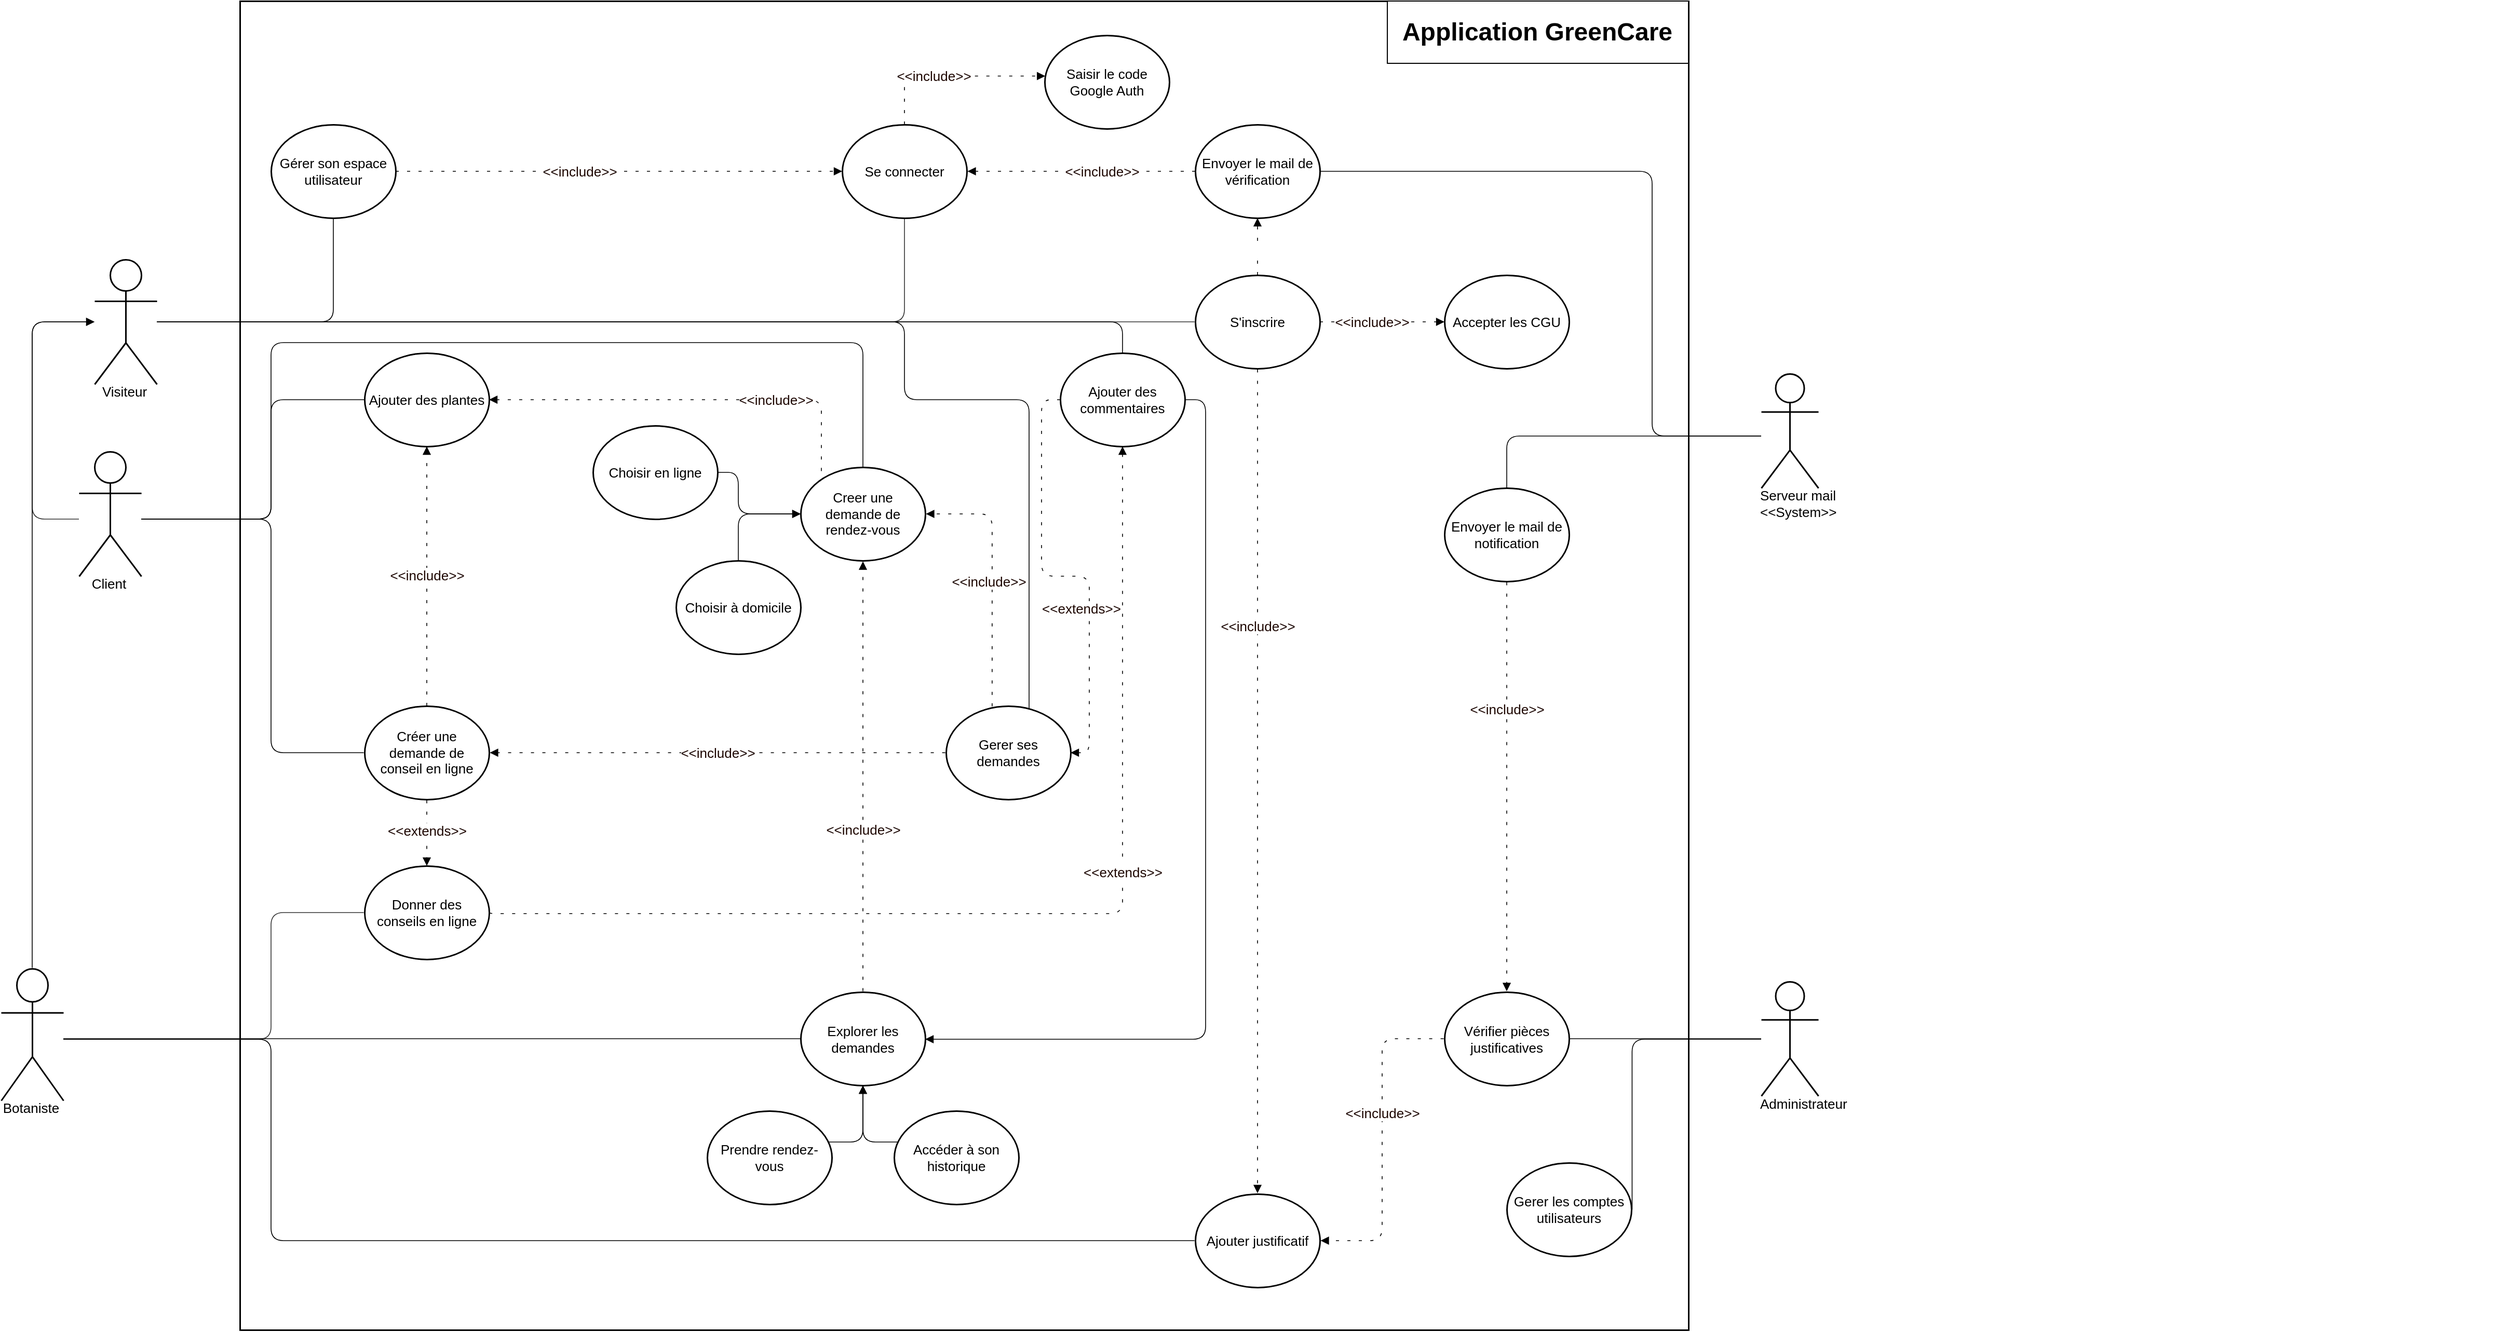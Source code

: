 <mxfile pages="4">
    <diagram id="unrzabQcZFriMCC7OyJM" name="Diagramme de cas d'utilisation">
        <mxGraphModel dx="1816" dy="56" grid="0" gridSize="10" guides="1" tooltips="1" connect="1" arrows="1" fold="1" page="0" pageScale="1" pageWidth="827" pageHeight="1169" background="none" math="0" shadow="0">
            <root>
                <mxCell id="0"/>
                <mxCell id="1" parent="0"/>
                <UserObject label="" lucidchartObjectId="gKhOu9pnk8Ob" id="j4Bny53Nqc3UgjpTRana-2">
                    <mxCell style="html=1;overflow=block;blockSpacing=1;whiteSpace=wrap;fontSize=13;align=center;spacing=0;fillColor=#ffffff;strokeWidth=1.5;strokeColor=none;" parent="1" vertex="1">
                        <mxGeometry x="2765" y="1296" width="180" height="45" as="geometry"/>
                    </mxCell>
                </UserObject>
                <UserObject label="" lucidchartObjectId="gKhOGDX6BmYb" id="j4Bny53Nqc3UgjpTRana-3">
                    <mxCell style="html=1;overflow=block;blockSpacing=1;whiteSpace=wrap;container=0;pointerEvents=0;collapsible=0;recursiveResize=0;fontSize=13;align=center;spacing=0;strokeOpacity=100;fillOpacity=100;fillColor=none;strokeWidth=1.5;movable=1;resizable=1;rotatable=1;deletable=1;editable=1;locked=0;connectable=1;" parent="1" vertex="1">
                        <mxGeometry x="770" y="921" width="1395" height="1280" as="geometry"/>
                    </mxCell>
                </UserObject>
                <UserObject label="Client" lucidchartObjectId="gKhOu-AiaodL" id="j4Bny53Nqc3UgjpTRana-18">
                    <mxCell style="html=1;overflow=block;blockSpacing=1;shape=umlActor;labelPosition=center;verticalLabelPosition=bottom;verticalAlign=top;whiteSpace=nowrap;fontSize=13;align=center;spacing=0;strokeOpacity=100;fillOpacity=100;fillColor=none;strokeWidth=1.5;" parent="1" vertex="1">
                        <mxGeometry x="615" y="1355" width="60" height="120" as="geometry"/>
                    </mxCell>
                </UserObject>
                <UserObject label="Botaniste" lucidchartObjectId="gKhOP7h5WBCP" id="j4Bny53Nqc3UgjpTRana-19">
                    <mxCell style="html=1;overflow=block;blockSpacing=1;shape=umlActor;labelPosition=center;verticalLabelPosition=bottom;verticalAlign=top;whiteSpace=nowrap;fontSize=13;align=center;spacing=0;strokeOpacity=100;fillOpacity=100;fillColor=none;strokeWidth=1.5;" parent="1" vertex="1">
                        <mxGeometry x="540" y="1853" width="60" height="127" as="geometry"/>
                    </mxCell>
                </UserObject>
                <UserObject label="Administrateur" lucidchartObjectId="gKhOfSoPYHjI" id="j4Bny53Nqc3UgjpTRana-20">
                    <mxCell style="html=1;overflow=block;blockSpacing=1;shape=umlActor;labelPosition=center;verticalLabelPosition=bottom;verticalAlign=top;whiteSpace=nowrap;fontSize=13;align=center;spacing=0;strokeOpacity=100;fillOpacity=100;fillColor=none;strokeWidth=1.5;" parent="1" vertex="1">
                        <mxGeometry x="2235" y="1865.5" width="55" height="110" as="geometry"/>
                    </mxCell>
                </UserObject>
                <UserObject label="" lucidchartObjectId="gKhOqiJnqOq_" id="j4Bny53Nqc3UgjpTRana-28">
                    <mxCell style="html=1;jettySize=18;whiteSpace=wrap;fontSize=13;strokeOpacity=100;strokeWidth=0.8;rounded=1;arcSize=24;edgeStyle=orthogonalEdgeStyle;startArrow=none;endArrow=none;exitX=1.006;exitY=0.5;exitPerimeter=0;fillColor=none;" parent="1" source="j4Bny53Nqc3UgjpTRana-9" target="j4Bny53Nqc3UgjpTRana-20" edge="1">
                        <mxGeometry width="100" height="100" relative="1" as="geometry">
                            <Array as="points"/>
                        </mxGeometry>
                    </mxCell>
                </UserObject>
                <UserObject label="" lucidchartObjectId="gKhOn2uK6emS" id="j4Bny53Nqc3UgjpTRana-29">
                    <mxCell style="html=1;jettySize=18;whiteSpace=wrap;fontSize=13;strokeOpacity=100;strokeWidth=0.8;rounded=1;arcSize=24;edgeStyle=orthogonalEdgeStyle;startArrow=none;endArrow=none;exitX=1.006;exitY=0.5;exitPerimeter=0;fillColor=none;" parent="1" source="j4Bny53Nqc3UgjpTRana-27" target="j4Bny53Nqc3UgjpTRana-20" edge="1">
                        <mxGeometry width="100" height="100" relative="1" as="geometry">
                            <Array as="points">
                                <mxPoint x="2111" y="1921"/>
                            </Array>
                        </mxGeometry>
                    </mxCell>
                </UserObject>
                <UserObject label="Visiteur" lucidchartObjectId="gKhOcwnyrVPB" id="j4Bny53Nqc3UgjpTRana-31">
                    <mxCell style="html=1;overflow=block;blockSpacing=1;shape=umlActor;labelPosition=center;verticalLabelPosition=bottom;verticalAlign=top;whiteSpace=nowrap;fontSize=13;align=center;spacing=0;strokeOpacity=100;fillOpacity=100;fillColor=none;strokeWidth=1.5;" parent="1" vertex="1">
                        <mxGeometry x="630" y="1170" width="60" height="120" as="geometry"/>
                    </mxCell>
                </UserObject>
                <UserObject label="" lucidchartObjectId="gKhOaRxH9AZL" id="j4Bny53Nqc3UgjpTRana-32">
                    <mxCell style="html=1;jettySize=18;whiteSpace=wrap;fontSize=13;strokeColor=#333333;strokeOpacity=100;strokeWidth=0.8;rounded=1;arcSize=24;edgeStyle=orthogonalEdgeStyle;startArrow=none;endArrow=block;endFill=1;entryX=0;entryY=0.5;entryPerimeter=0;" parent="1" source="j4Bny53Nqc3UgjpTRana-18" target="j4Bny53Nqc3UgjpTRana-31" edge="1">
                        <mxGeometry width="100" height="100" relative="1" as="geometry">
                            <Array as="points">
                                <mxPoint x="570" y="1420"/>
                                <mxPoint x="570" y="1230"/>
                            </Array>
                        </mxGeometry>
                    </mxCell>
                </UserObject>
                <UserObject label="" lucidchartObjectId="gKhOkL3iKPd0" id="j4Bny53Nqc3UgjpTRana-33">
                    <mxCell style="html=1;jettySize=18;whiteSpace=wrap;fontSize=13;strokeColor=#333333;strokeOpacity=100;strokeWidth=0.8;rounded=1;arcSize=24;edgeStyle=orthogonalEdgeStyle;startArrow=none;endArrow=none;entryX=-0.006;entryY=0.5;entryPerimeter=0;" parent="1" source="j4Bny53Nqc3UgjpTRana-31" target="j4Bny53Nqc3UgjpTRana-21" edge="1">
                        <mxGeometry width="100" height="100" relative="1" as="geometry">
                            <Array as="points"/>
                        </mxGeometry>
                    </mxCell>
                </UserObject>
                <UserObject label="" lucidchartObjectId="gKhOXC6uII6b" id="j4Bny53Nqc3UgjpTRana-34">
                    <mxCell style="html=1;jettySize=18;whiteSpace=wrap;fontSize=13;strokeColor=#333333;strokeOpacity=100;strokeWidth=0.8;rounded=1;arcSize=24;edgeStyle=orthogonalEdgeStyle;startArrow=none;endArrow=none;entryX=0.5;entryY=1;entryDx=0;entryDy=0;" parent="1" source="j4Bny53Nqc3UgjpTRana-31" target="j4Bny53Nqc3UgjpTRana-30" edge="1">
                        <mxGeometry width="100" height="100" relative="1" as="geometry">
                            <Array as="points">
                                <mxPoint x="1410" y="1230"/>
                            </Array>
                        </mxGeometry>
                    </mxCell>
                </UserObject>
                <UserObject label="" lucidchartObjectId="gKhOEcXFC-xn" id="j4Bny53Nqc3UgjpTRana-36">
                    <mxCell style="html=1;jettySize=18;whiteSpace=wrap;fontSize=13;strokeColor=#333333;strokeOpacity=100;strokeWidth=0.8;rounded=1;arcSize=24;edgeStyle=orthogonalEdgeStyle;startArrow=none;endArrow=none;entryX=-0.006;entryY=0.5;entryPerimeter=0;" parent="1" source="j4Bny53Nqc3UgjpTRana-19" target="j4Bny53Nqc3UgjpTRana-25" edge="1">
                        <mxGeometry width="100" height="100" relative="1" as="geometry">
                            <Array as="points">
                                <mxPoint x="800" y="1921"/>
                                <mxPoint x="800" y="1799"/>
                            </Array>
                        </mxGeometry>
                    </mxCell>
                </UserObject>
                <UserObject label="" lucidchartObjectId="gKhOzjPgn9YY" id="j4Bny53Nqc3UgjpTRana-37">
                    <mxCell style="html=1;jettySize=18;whiteSpace=wrap;fontSize=13;strokeOpacity=100;strokeWidth=0.8;rounded=1;arcSize=24;edgeStyle=orthogonalEdgeStyle;startArrow=none;endArrow=none;exitX=1;exitY=0.5;exitPerimeter=0;fillColor=none;" parent="1" source="j4Bny53Nqc3UgjpTRana-31" target="j4Bny53Nqc3UgjpTRana-26" edge="1">
                        <mxGeometry width="100" height="100" relative="1" as="geometry">
                            <Array as="points">
                                <mxPoint x="1620" y="1230"/>
                            </Array>
                        </mxGeometry>
                    </mxCell>
                </UserObject>
                <UserObject label="" lucidchartObjectId="-NhOjeM7gTps" id="j4Bny53Nqc3UgjpTRana-40">
                    <mxCell style="html=1;jettySize=18;whiteSpace=wrap;fontSize=13;strokeOpacity=100;strokeWidth=0.8;rounded=1;arcSize=24;edgeStyle=orthogonalEdgeStyle;startArrow=none;endArrow=block;endFill=1;exitX=0.5;exitY=-0.006;exitPerimeter=0;entryX=0;entryY=0.5;entryPerimeter=0;fillColor=none;" parent="1" source="j4Bny53Nqc3UgjpTRana-19" target="j4Bny53Nqc3UgjpTRana-31" edge="1">
                        <mxGeometry width="100" height="100" relative="1" as="geometry">
                            <Array as="points"/>
                        </mxGeometry>
                    </mxCell>
                </UserObject>
                <UserObject label="" lucidchartObjectId="UPhO6AxFN8nv" id="j4Bny53Nqc3UgjpTRana-43">
                    <mxCell style="html=1;jettySize=18;whiteSpace=wrap;fontSize=13;strokeOpacity=100;strokeWidth=0.8;rounded=1;arcSize=24;edgeStyle=orthogonalEdgeStyle;startArrow=none;endArrow=none;entryX=-0.006;entryY=0.5;entryPerimeter=0;fillColor=none;" parent="1" source="j4Bny53Nqc3UgjpTRana-19" target="j4Bny53Nqc3UgjpTRana-6" edge="1">
                        <mxGeometry width="100" height="100" relative="1" as="geometry">
                            <Array as="points">
                                <mxPoint x="800" y="1921"/>
                                <mxPoint x="800" y="2115"/>
                            </Array>
                        </mxGeometry>
                    </mxCell>
                </UserObject>
                <UserObject label="Serveur mail&#10;&amp;lt;&amp;lt;System&amp;gt;&amp;gt;" lucidchartObjectId="M8hOkrBOWUQn" id="j4Bny53Nqc3UgjpTRana-49">
                    <mxCell style="html=1;overflow=block;blockSpacing=1;shape=umlActor;labelPosition=center;verticalLabelPosition=bottom;verticalAlign=top;whiteSpace=nowrap;fontSize=13;align=center;spacing=0;strokeOpacity=100;fillOpacity=100;fillColor=none;strokeWidth=1.5;" parent="1" vertex="1">
                        <mxGeometry x="2235" y="1280" width="55" height="110" as="geometry"/>
                    </mxCell>
                </UserObject>
                <UserObject label="" lucidchartObjectId="N_hO-MWpPihL" id="j4Bny53Nqc3UgjpTRana-53">
                    <mxCell style="html=1;jettySize=18;whiteSpace=wrap;fontSize=13;strokeOpacity=100;strokeWidth=0.8;rounded=1;arcSize=24;edgeStyle=orthogonalEdgeStyle;startArrow=none;endArrow=none;entryX=1.006;entryY=0.5;entryPerimeter=0;fillColor=none;" parent="1" source="j4Bny53Nqc3UgjpTRana-49" target="j4Bny53Nqc3UgjpTRana-50" edge="1">
                        <mxGeometry width="100" height="100" relative="1" as="geometry">
                            <Array as="points">
                                <mxPoint x="2130" y="1340"/>
                                <mxPoint x="2130" y="1085"/>
                            </Array>
                        </mxGeometry>
                    </mxCell>
                </UserObject>
                <UserObject label="" lucidchartObjectId="xFiOth19pv47" id="j4Bny53Nqc3UgjpTRana-56">
                    <mxCell style="html=1;jettySize=18;whiteSpace=wrap;fontSize=13;strokeOpacity=100;strokeWidth=0.8;rounded=1;arcSize=24;edgeStyle=orthogonalEdgeStyle;startArrow=none;endArrow=none;fillColor=none;" parent="1" source="j4Bny53Nqc3UgjpTRana-31" target="j4Bny53Nqc3UgjpTRana-23" edge="1">
                        <mxGeometry width="100" height="100" relative="1" as="geometry">
                            <Array as="points">
                                <mxPoint x="1410" y="1230"/>
                                <mxPoint x="1410" y="1305"/>
                                <mxPoint x="1530" y="1305"/>
                            </Array>
                        </mxGeometry>
                    </mxCell>
                </UserObject>
                <UserObject label="" lucidchartObjectId="WSiO19zAIk1v" id="j4Bny53Nqc3UgjpTRana-66">
                    <mxCell style="html=1;jettySize=18;whiteSpace=wrap;fontSize=13;strokeOpacity=100;strokeWidth=0.8;rounded=1;arcSize=24;edgeStyle=orthogonalEdgeStyle;startArrow=none;endArrow=none;entryX=0.5;entryY=0;entryDx=0;entryDy=0;fillColor=none;" parent="1" source="j4Bny53Nqc3UgjpTRana-49" target="j4Bny53Nqc3UgjpTRana-63" edge="1">
                        <mxGeometry width="100" height="100" relative="1" as="geometry">
                            <Array as="points">
                                <mxPoint x="1990" y="1340"/>
                            </Array>
                        </mxGeometry>
                    </mxCell>
                </UserObject>
                <UserObject label="" lucidchartObjectId="Y6uPnxh6_YVl" id="j4Bny53Nqc3UgjpTRana-67">
                    <mxCell style="html=1;jettySize=18;whiteSpace=wrap;fontSize=13;strokeOpacity=100;strokeWidth=0.8;rounded=1;arcSize=24;edgeStyle=orthogonalEdgeStyle;startArrow=none;endArrow=none;fillColor=none;" parent="1" source="j4Bny53Nqc3UgjpTRana-18" target="j4Bny53Nqc3UgjpTRana-24" edge="1">
                        <mxGeometry width="100" height="100" relative="1" as="geometry">
                            <Array as="points">
                                <mxPoint x="800" y="1420"/>
                                <mxPoint x="800" y="1305"/>
                            </Array>
                            <mxPoint x="910" y="1305" as="targetPoint"/>
                        </mxGeometry>
                    </mxCell>
                </UserObject>
                <UserObject label="" lucidchartObjectId="HDoThxs2cL3G" id="j4Bny53Nqc3UgjpTRana-79">
                    <mxCell style="html=1;jettySize=18;whiteSpace=wrap;fontSize=13;strokeOpacity=100;strokeWidth=0.8;rounded=1;arcSize=24;edgeStyle=orthogonalEdgeStyle;startArrow=none;endArrow=none;fillColor=none;" parent="1" source="j4Bny53Nqc3UgjpTRana-5" target="j4Bny53Nqc3UgjpTRana-19" edge="1">
                        <mxGeometry width="100" height="100" relative="1" as="geometry">
                            <Array as="points">
                                <mxPoint x="780" y="1921"/>
                                <mxPoint x="780" y="1921"/>
                            </Array>
                        </mxGeometry>
                    </mxCell>
                </UserObject>
                <UserObject label="" lucidchartObjectId="wEoTKA2rk6TV" id="j4Bny53Nqc3UgjpTRana-80">
                    <mxCell style="html=1;jettySize=18;whiteSpace=wrap;fontSize=13;strokeOpacity=100;strokeWidth=0.8;rounded=1;arcSize=24;edgeStyle=orthogonalEdgeStyle;startArrow=none;endArrow=none;exitX=-0.006;exitY=0.5;exitPerimeter=0;fillColor=none;" parent="1" source="j4Bny53Nqc3UgjpTRana-68" target="j4Bny53Nqc3UgjpTRana-18" edge="1">
                        <mxGeometry width="100" height="100" relative="1" as="geometry">
                            <Array as="points">
                                <mxPoint x="800" y="1645"/>
                                <mxPoint x="800" y="1420"/>
                            </Array>
                        </mxGeometry>
                    </mxCell>
                </UserObject>
                <UserObject label="" lucidchartObjectId="xFiOth19pv47" id="j4Bny53Nqc3UgjpTRana-81">
                    <mxCell style="html=1;jettySize=18;whiteSpace=wrap;fontSize=13;strokeOpacity=100;strokeWidth=0.8;rounded=1;arcSize=24;edgeStyle=orthogonalEdgeStyle;startArrow=none;endArrow=none;fillColor=none;" parent="1" source="j4Bny53Nqc3UgjpTRana-31" target="j4Bny53Nqc3UgjpTRana-4" edge="1">
                        <mxGeometry width="100" height="100" relative="1" as="geometry">
                            <Array as="points">
                                <mxPoint x="860" y="1230"/>
                            </Array>
                            <mxPoint x="655.78" y="1240" as="sourcePoint"/>
                            <mxPoint x="1515.52" y="1558.15" as="targetPoint"/>
                        </mxGeometry>
                    </mxCell>
                </UserObject>
                <UserObject label="" lucidchartObjectId="wEoTKA2rk6TV" id="foj-8QFy9QnmpwE-tMUR-5">
                    <mxCell style="html=1;jettySize=18;whiteSpace=wrap;fontSize=13;strokeOpacity=100;strokeWidth=0.8;rounded=1;arcSize=24;edgeStyle=orthogonalEdgeStyle;startArrow=none;endArrow=none;fillColor=none;" parent="1" source="j4Bny53Nqc3UgjpTRana-22" target="j4Bny53Nqc3UgjpTRana-18" edge="1">
                        <mxGeometry width="100" height="100" relative="1" as="geometry">
                            <Array as="points">
                                <mxPoint x="1370" y="1250"/>
                                <mxPoint x="800" y="1250"/>
                                <mxPoint x="800" y="1420"/>
                            </Array>
                            <mxPoint x="919" y="1475" as="sourcePoint"/>
                            <mxPoint x="656" y="1600" as="targetPoint"/>
                        </mxGeometry>
                    </mxCell>
                </UserObject>
                <UserObject label="Gérer son espace utilisateur" lucidchartObjectId="gKhOzTha_Y9X" id="j4Bny53Nqc3UgjpTRana-4">
                    <mxCell style="html=1;overflow=block;blockSpacing=1;whiteSpace=wrap;ellipse;fontSize=13;spacing=3.8;strokeOpacity=100;fillOpacity=100;fillColor=none;strokeWidth=1.5;" parent="1" vertex="1">
                        <mxGeometry x="800" y="1040" width="120" height="90" as="geometry"/>
                    </mxCell>
                </UserObject>
                <UserObject label="Explorer les demandes" lucidchartObjectId="qmoTM29gUOR-" id="j4Bny53Nqc3UgjpTRana-5">
                    <mxCell style="html=1;overflow=block;blockSpacing=1;whiteSpace=wrap;ellipse;fontSize=13;spacing=3.8;strokeOpacity=100;fillOpacity=100;fillColor=none;strokeWidth=1.5;" parent="1" vertex="1">
                        <mxGeometry x="1310" y="1875.5" width="120" height="90" as="geometry"/>
                    </mxCell>
                </UserObject>
                <UserObject label="Ajouter justificatif" lucidchartObjectId="gKhOh3372qru" id="j4Bny53Nqc3UgjpTRana-6">
                    <mxCell style="html=1;overflow=block;blockSpacing=1;whiteSpace=wrap;ellipse;fontSize=13;spacing=3.8;strokeOpacity=100;fillOpacity=100;fillColor=none;strokeWidth=1.5;" parent="1" vertex="1">
                        <mxGeometry x="1690" y="2070" width="120" height="90" as="geometry"/>
                    </mxCell>
                </UserObject>
                <UserObject label="Prendre rendez-vous" lucidchartObjectId="qmoTM29gUOR-" id="j4Bny53Nqc3UgjpTRana-7">
                    <mxCell style="html=1;overflow=block;blockSpacing=1;whiteSpace=wrap;ellipse;fontSize=13;spacing=3.8;strokeOpacity=100;fillOpacity=100;fillColor=none;strokeWidth=1.5;" parent="1" vertex="1">
                        <mxGeometry x="1220" y="1990" width="120" height="90" as="geometry"/>
                    </mxCell>
                </UserObject>
                <UserObject label="" lucidchartObjectId="TjoT5E3iF57i" id="j4Bny53Nqc3UgjpTRana-8">
                    <mxCell style="html=1;jettySize=18;whiteSpace=wrap;fontSize=13;strokeOpacity=100;strokeWidth=0.8;rounded=1;arcSize=24;edgeStyle=orthogonalEdgeStyle;startArrow=none;endArrow=block;endFill=1;fillColor=none;" parent="1" source="j4Bny53Nqc3UgjpTRana-7" target="j4Bny53Nqc3UgjpTRana-5" edge="1">
                        <mxGeometry width="100" height="100" relative="1" as="geometry">
                            <Array as="points">
                                <mxPoint x="1370" y="2020"/>
                            </Array>
                            <mxPoint x="1615" y="1315" as="sourcePoint"/>
                            <mxPoint x="1420" y="2020" as="targetPoint"/>
                        </mxGeometry>
                    </mxCell>
                </UserObject>
                <UserObject label="Vérifier pièces justificatives" lucidchartObjectId="gKhOuwIMfBFl" id="j4Bny53Nqc3UgjpTRana-9">
                    <mxCell style="html=1;overflow=block;blockSpacing=1;whiteSpace=wrap;ellipse;fontSize=13;spacing=3.8;strokeOpacity=100;fillOpacity=100;fillColor=none;strokeWidth=1.5;" parent="1" vertex="1">
                        <mxGeometry x="1930" y="1875.5" width="120" height="90" as="geometry"/>
                    </mxCell>
                </UserObject>
                <UserObject label="" lucidchartObjectId="J1hO5bD2.ekL" id="j4Bny53Nqc3UgjpTRana-10">
                    <mxCell style="html=1;jettySize=18;whiteSpace=wrap;fontSize=13;strokeOpacity=100;dashed=1;fixDash=1;dashPattern=3 8;strokeWidth=0.8;rounded=1;arcSize=24;edgeStyle=orthogonalEdgeStyle;startArrow=none;endArrow=block;endFill=1;exitX=-0.006;exitY=0.5;exitPerimeter=0;entryX=1.006;entryY=0.5;entryPerimeter=0;fillColor=none;" parent="1" source="j4Bny53Nqc3UgjpTRana-9" target="j4Bny53Nqc3UgjpTRana-6" edge="1">
                        <mxGeometry width="100" height="100" relative="1" as="geometry">
                            <Array as="points"/>
                        </mxGeometry>
                    </mxCell>
                </UserObject>
                <mxCell id="j4Bny53Nqc3UgjpTRana-11" value="&lt;font color=&quot;#1d0601&quot;&gt;&amp;lt;&amp;lt;include&amp;gt;&amp;gt;&lt;/font&gt;" style="text;html=1;resizable=0;labelBackgroundColor=default;align=center;verticalAlign=middle;fontColor=#FAFAFA;fontSize=13;" parent="j4Bny53Nqc3UgjpTRana-10" vertex="1">
                    <mxGeometry x="-0.163" relative="1" as="geometry"/>
                </mxCell>
                <UserObject label="Accéder à son historique" lucidchartObjectId="qmoTM29gUOR-" id="j4Bny53Nqc3UgjpTRana-12">
                    <mxCell style="html=1;overflow=block;blockSpacing=1;whiteSpace=wrap;ellipse;fontSize=13;spacing=3.8;strokeOpacity=100;fillOpacity=100;fillColor=none;strokeWidth=1.5;" parent="1" vertex="1">
                        <mxGeometry x="1400" y="1990" width="120" height="90" as="geometry"/>
                    </mxCell>
                </UserObject>
                <UserObject label="" lucidchartObjectId="TjoT5E3iF57i" id="j4Bny53Nqc3UgjpTRana-13">
                    <mxCell style="html=1;jettySize=18;whiteSpace=wrap;fontSize=13;strokeOpacity=100;strokeWidth=0.8;rounded=1;arcSize=24;edgeStyle=orthogonalEdgeStyle;startArrow=none;endArrow=block;endFill=1;fillColor=none;" parent="1" source="j4Bny53Nqc3UgjpTRana-12" target="j4Bny53Nqc3UgjpTRana-5" edge="1">
                        <mxGeometry width="100" height="100" relative="1" as="geometry">
                            <Array as="points">
                                <mxPoint x="1370" y="2020"/>
                            </Array>
                            <mxPoint x="1530" y="2100" as="sourcePoint"/>
                            <mxPoint x="1418.5" y="2030" as="targetPoint"/>
                        </mxGeometry>
                    </mxCell>
                </UserObject>
                <UserObject label="Ajouter des plantes" lucidchartObjectId="gKhO0i5Lb0RQ" id="j4Bny53Nqc3UgjpTRana-24">
                    <mxCell style="html=1;overflow=block;blockSpacing=1;whiteSpace=wrap;ellipse;fontSize=13;spacing=3.8;strokeOpacity=100;fillOpacity=100;fillColor=none;strokeWidth=1.5;" parent="1" vertex="1">
                        <mxGeometry x="890" y="1260" width="120" height="90" as="geometry"/>
                    </mxCell>
                </UserObject>
                <UserObject label="Créer une demande de conseil en ligne" lucidchartObjectId="uioTm0ih_5xU" id="j4Bny53Nqc3UgjpTRana-68">
                    <mxCell style="html=1;overflow=block;blockSpacing=1;whiteSpace=wrap;ellipse;fontSize=13;spacing=3.8;strokeOpacity=100;fillOpacity=100;fillColor=none;strokeWidth=1.5;" parent="1" vertex="1">
                        <mxGeometry x="890" y="1600" width="120" height="90" as="geometry"/>
                    </mxCell>
                </UserObject>
                <UserObject label="" lucidchartObjectId="VioTqBoHd~Mr" id="j4Bny53Nqc3UgjpTRana-69">
                    <mxCell style="html=1;jettySize=18;whiteSpace=wrap;fontSize=13;strokeOpacity=100;dashed=1;fixDash=1;dashPattern=3 8;strokeWidth=0.8;rounded=1;arcSize=24;edgeStyle=orthogonalEdgeStyle;startArrow=none;endArrow=block;endFill=1;fillColor=none;" parent="1" source="j4Bny53Nqc3UgjpTRana-68" target="j4Bny53Nqc3UgjpTRana-24" edge="1">
                        <mxGeometry width="100" height="100" relative="1" as="geometry">
                            <Array as="points">
                                <mxPoint x="950" y="1480"/>
                                <mxPoint x="950" y="1480"/>
                            </Array>
                            <mxPoint x="1080.04" y="1425.0" as="sourcePoint"/>
                            <mxPoint x="1090.04" y="1355.72" as="targetPoint"/>
                        </mxGeometry>
                    </mxCell>
                </UserObject>
                <mxCell id="j4Bny53Nqc3UgjpTRana-70" value="&lt;font color=&quot;#1d0601&quot;&gt;&amp;lt;&amp;lt;include&amp;gt;&amp;gt;&lt;/font&gt;" style="text;html=1;resizable=0;labelBackgroundColor=default;align=center;verticalAlign=middle;fontColor=#E0E0E0;fontSize=13;" parent="j4Bny53Nqc3UgjpTRana-69" vertex="1">
                    <mxGeometry x="-0.378" relative="1" as="geometry">
                        <mxPoint y="-48" as="offset"/>
                    </mxGeometry>
                </mxCell>
                <UserObject label="Creer une demande de rendez-vous " lucidchartObjectId="gKhO8AEypUkO" id="j4Bny53Nqc3UgjpTRana-22">
                    <mxCell style="html=1;overflow=block;blockSpacing=1;whiteSpace=wrap;ellipse;fontSize=13;spacing=3.8;strokeOpacity=100;fillOpacity=100;fillColor=none;strokeWidth=1.5;" parent="1" vertex="1">
                        <mxGeometry x="1310" y="1370" width="120" height="90" as="geometry"/>
                    </mxCell>
                </UserObject>
                <UserObject label="" lucidchartObjectId="UmoTv5eSHaaD" id="j4Bny53Nqc3UgjpTRana-75">
                    <mxCell style="html=1;jettySize=18;whiteSpace=wrap;fontSize=13;strokeOpacity=100;dashed=1;fixDash=1;dashPattern=3 8;strokeWidth=0.8;rounded=1;arcSize=24;edgeStyle=orthogonalEdgeStyle;startArrow=none;endArrow=block;endFill=1;exitX=0.5;exitY=-0.008;exitPerimeter=0;entryX=0.5;entryY=1.008;entryPerimeter=0;fillColor=none;" parent="1" source="j4Bny53Nqc3UgjpTRana-5" target="j4Bny53Nqc3UgjpTRana-22" edge="1">
                        <mxGeometry width="100" height="100" relative="1" as="geometry">
                            <Array as="points"/>
                        </mxGeometry>
                    </mxCell>
                </UserObject>
                <mxCell id="j4Bny53Nqc3UgjpTRana-76" value="&lt;font color=&quot;#1d0601&quot;&gt;&amp;lt;&amp;lt;include&amp;gt;&amp;gt;&lt;/font&gt;" style="text;html=1;resizable=0;labelBackgroundColor=default;align=center;verticalAlign=middle;fontColor=#FCFCFC;fontSize=13;" parent="j4Bny53Nqc3UgjpTRana-75" vertex="1">
                    <mxGeometry x="-0.378" relative="1" as="geometry">
                        <mxPoint y="-27" as="offset"/>
                    </mxGeometry>
                </mxCell>
                <UserObject label="" lucidchartObjectId="oIiOINZ41Wn4" id="j4Bny53Nqc3UgjpTRana-57">
                    <mxCell style="html=1;jettySize=18;whiteSpace=wrap;fontSize=13;strokeOpacity=100;dashed=1;fixDash=1;dashPattern=3 8;strokeWidth=0.8;rounded=1;arcSize=24;edgeStyle=orthogonalEdgeStyle;startArrow=none;endArrow=block;endFill=1;exitX=0;exitY=0;exitDx=0;exitDy=0;fillColor=none;" parent="1" source="j4Bny53Nqc3UgjpTRana-22" target="j4Bny53Nqc3UgjpTRana-24" edge="1">
                        <mxGeometry width="100" height="100" relative="1" as="geometry">
                            <Array as="points">
                                <mxPoint x="1330" y="1383"/>
                                <mxPoint x="1330" y="1305"/>
                            </Array>
                        </mxGeometry>
                    </mxCell>
                </UserObject>
                <mxCell id="j4Bny53Nqc3UgjpTRana-58" value="&lt;font style=&quot;&quot; color=&quot;#1d0601&quot;&gt;&amp;lt;&amp;lt;include&amp;gt;&amp;gt;&lt;/font&gt;" style="text;html=1;resizable=0;labelBackgroundColor=default;align=center;verticalAlign=middle;fontColor=#E0E0E0;fontSize=13;fillColor=#1D0601;" parent="j4Bny53Nqc3UgjpTRana-57" vertex="1">
                    <mxGeometry x="-0.378" relative="1" as="geometry"/>
                </mxCell>
                <UserObject label="Choisir en ligne" lucidchartObjectId="vjoTZL5YEYP9" id="j4Bny53Nqc3UgjpTRana-72">
                    <mxCell style="html=1;overflow=block;blockSpacing=1;whiteSpace=wrap;ellipse;fontSize=13;spacing=3.8;strokeOpacity=100;fillOpacity=100;fillColor=none;strokeWidth=1.5;" parent="1" vertex="1">
                        <mxGeometry x="1110" y="1330" width="120" height="90" as="geometry"/>
                    </mxCell>
                </UserObject>
                <UserObject label="" lucidchartObjectId="TjoT5E3iF57i" id="j4Bny53Nqc3UgjpTRana-73">
                    <mxCell style="html=1;jettySize=18;whiteSpace=wrap;fontSize=13;strokeOpacity=100;strokeWidth=0.8;rounded=1;arcSize=24;edgeStyle=orthogonalEdgeStyle;startArrow=none;endArrow=block;endFill=1;exitX=1.006;exitY=0.5;exitPerimeter=0;fillColor=none;" parent="1" source="j4Bny53Nqc3UgjpTRana-72" target="j4Bny53Nqc3UgjpTRana-22" edge="1">
                        <mxGeometry width="100" height="100" relative="1" as="geometry">
                            <Array as="points">
                                <mxPoint x="1250" y="1375"/>
                                <mxPoint x="1250" y="1415"/>
                            </Array>
                        </mxGeometry>
                    </mxCell>
                </UserObject>
                <UserObject label="Choisir à domicile" lucidchartObjectId="vjoTSHHiT4I_" id="j4Bny53Nqc3UgjpTRana-71">
                    <mxCell style="html=1;overflow=block;blockSpacing=1;whiteSpace=wrap;ellipse;fontSize=13;spacing=3.8;strokeOpacity=100;fillOpacity=100;fillColor=none;strokeWidth=1.5;" parent="1" vertex="1">
                        <mxGeometry x="1190" y="1460" width="120" height="90" as="geometry"/>
                    </mxCell>
                </UserObject>
                <UserObject label="" lucidchartObjectId="lkoTxJUnp6nr" id="j4Bny53Nqc3UgjpTRana-74">
                    <mxCell style="html=1;jettySize=18;whiteSpace=wrap;fontSize=13;strokeOpacity=100;strokeWidth=0.8;rounded=1;arcSize=24;edgeStyle=orthogonalEdgeStyle;startArrow=none;endArrow=block;endFill=1;entryX=0;entryY=0.5;entryDx=0;entryDy=0;fillColor=none;" parent="1" source="j4Bny53Nqc3UgjpTRana-71" target="j4Bny53Nqc3UgjpTRana-22" edge="1">
                        <mxGeometry width="100" height="100" relative="1" as="geometry">
                            <Array as="points"/>
                        </mxGeometry>
                    </mxCell>
                </UserObject>
                <UserObject label="Envoyer le  mail de vérification" lucidchartObjectId="W-hOqGgNsrmI" id="j4Bny53Nqc3UgjpTRana-50">
                    <mxCell style="html=1;overflow=block;blockSpacing=1;whiteSpace=wrap;ellipse;fontSize=13;spacing=3.8;strokeOpacity=100;fillOpacity=100;fillColor=none;strokeWidth=1.5;" parent="1" vertex="1">
                        <mxGeometry x="1690" y="1040" width="120" height="90" as="geometry"/>
                    </mxCell>
                </UserObject>
                <UserObject label="Se connecter" lucidchartObjectId="gKhOzTha_Y9X" id="j4Bny53Nqc3UgjpTRana-30">
                    <mxCell style="html=1;overflow=block;blockSpacing=1;whiteSpace=wrap;ellipse;fontSize=13;spacing=3.8;strokeOpacity=100;fillOpacity=100;fillColor=none;strokeWidth=1.5;" parent="1" vertex="1">
                        <mxGeometry x="1350" y="1040" width="120" height="90" as="geometry"/>
                    </mxCell>
                </UserObject>
                <UserObject label="S'inscrire" lucidchartObjectId="gKhOTKAAX_ll" id="j4Bny53Nqc3UgjpTRana-21">
                    <mxCell style="html=1;overflow=block;blockSpacing=1;whiteSpace=wrap;ellipse;fontSize=13;spacing=3.8;strokeOpacity=100;fillOpacity=100;fillColor=none;strokeWidth=1.5;" parent="1" vertex="1">
                        <mxGeometry x="1690" y="1185" width="120" height="90" as="geometry"/>
                    </mxCell>
                </UserObject>
                <UserObject label="Accepter les CGU" lucidchartObjectId="55hOAT56FzsK" id="j4Bny53Nqc3UgjpTRana-46">
                    <mxCell style="html=1;overflow=block;blockSpacing=1;whiteSpace=wrap;ellipse;fontSize=13;spacing=3.8;strokeOpacity=100;fillOpacity=100;fillColor=none;strokeWidth=1.5;" parent="1" vertex="1">
                        <mxGeometry x="1930" y="1185" width="120" height="90" as="geometry"/>
                    </mxCell>
                </UserObject>
                <UserObject label="Envoyer le  mail de notification" lucidchartObjectId="tSiO45qGRzfP" id="j4Bny53Nqc3UgjpTRana-63">
                    <mxCell style="html=1;overflow=block;blockSpacing=1;whiteSpace=wrap;ellipse;fontSize=13;spacing=3.8;strokeOpacity=100;fillOpacity=100;fillColor=none;strokeWidth=1.5;" parent="1" vertex="1">
                        <mxGeometry x="1930" y="1390" width="120" height="90" as="geometry"/>
                    </mxCell>
                </UserObject>
                <UserObject label="" lucidchartObjectId="TyiOg081VAjn" id="j4Bny53Nqc3UgjpTRana-54">
                    <mxCell style="html=1;jettySize=18;whiteSpace=wrap;fontSize=13;strokeOpacity=100;dashed=1;fixDash=1;dashPattern=3 8;strokeWidth=0.8;rounded=1;arcSize=24;edgeStyle=orthogonalEdgeStyle;startArrow=none;endArrow=block;endFill=1;entryX=1.006;entryY=0.5;entryPerimeter=0;fillColor=none;" parent="1" source="j4Bny53Nqc3UgjpTRana-50" target="j4Bny53Nqc3UgjpTRana-30" edge="1">
                        <mxGeometry width="100" height="100" relative="1" as="geometry">
                            <Array as="points"/>
                        </mxGeometry>
                    </mxCell>
                </UserObject>
                <mxCell id="j4Bny53Nqc3UgjpTRana-55" value="&lt;font color=&quot;#1d0601&quot;&gt;&amp;lt;&amp;lt;include&amp;gt;&amp;gt;&lt;/font&gt;" style="text;html=1;resizable=0;labelBackgroundColor=default;align=center;verticalAlign=middle;fontColor=#FFFFFF;fontSize=13;" parent="j4Bny53Nqc3UgjpTRana-54" vertex="1">
                    <mxGeometry x="-0.177" relative="1" as="geometry"/>
                </mxCell>
                <UserObject label="" lucidchartObjectId="TyiOg081VAjn" id="foj-8QFy9QnmpwE-tMUR-1">
                    <mxCell style="html=1;jettySize=18;whiteSpace=wrap;fontSize=13;strokeOpacity=100;dashed=1;fixDash=1;dashPattern=3 8;strokeWidth=0.8;rounded=1;arcSize=24;edgeStyle=orthogonalEdgeStyle;startArrow=none;endArrow=block;endFill=1;fillColor=none;" parent="1" source="j4Bny53Nqc3UgjpTRana-4" target="j4Bny53Nqc3UgjpTRana-30" edge="1">
                        <mxGeometry width="100" height="100" relative="1" as="geometry">
                            <Array as="points"/>
                            <mxPoint x="1274" y="1159" as="sourcePoint"/>
                            <mxPoint x="1080" y="1070" as="targetPoint"/>
                        </mxGeometry>
                    </mxCell>
                </UserObject>
                <mxCell id="foj-8QFy9QnmpwE-tMUR-2" value="&lt;font color=&quot;#1d0601&quot;&gt;&amp;lt;&amp;lt;include&amp;gt;&amp;gt;&lt;/font&gt;" style="text;html=1;resizable=0;labelBackgroundColor=default;align=center;verticalAlign=middle;fontColor=#FCFCFC;fontSize=13;" parent="foj-8QFy9QnmpwE-tMUR-1" vertex="1">
                    <mxGeometry x="-0.177" relative="1" as="geometry"/>
                </mxCell>
                <UserObject label="" lucidchartObjectId="_-hOTZM5BbDT" id="j4Bny53Nqc3UgjpTRana-51">
                    <mxCell style="html=1;jettySize=18;whiteSpace=wrap;fontSize=13;strokeOpacity=100;dashed=1;fixDash=1;dashPattern=3 8;strokeWidth=0.8;rounded=1;arcSize=24;edgeStyle=orthogonalEdgeStyle;startArrow=none;endArrow=block;endFill=1;entryX=0.5;entryY=1;entryDx=0;entryDy=0;fillColor=none;" parent="1" source="j4Bny53Nqc3UgjpTRana-21" target="j4Bny53Nqc3UgjpTRana-50" edge="1">
                        <mxGeometry width="100" height="100" relative="1" as="geometry">
                            <Array as="points"/>
                        </mxGeometry>
                    </mxCell>
                </UserObject>
                <mxCell id="j4Bny53Nqc3UgjpTRana-52" value="&amp;lt;&amp;lt;include&amp;gt;&amp;gt;" style="text;html=1;resizable=0;labelBackgroundColor=default;align=center;verticalAlign=middle;fontColor=#FFFFFF;fontSize=13;" parent="j4Bny53Nqc3UgjpTRana-51" vertex="1">
                    <mxGeometry x="-0.177" relative="1" as="geometry"/>
                </mxCell>
                <UserObject label="" lucidchartObjectId="zOhO6~MUcXBs" id="j4Bny53Nqc3UgjpTRana-41">
                    <mxCell style="html=1;jettySize=18;whiteSpace=wrap;fontSize=13;strokeOpacity=100;dashed=1;fixDash=1;dashPattern=3 8;strokeWidth=0.8;rounded=1;arcSize=24;edgeStyle=orthogonalEdgeStyle;startArrow=none;endArrow=block;endFill=1;exitX=0.5;exitY=1.008;exitPerimeter=0;entryX=0.5;entryY=-0.008;entryPerimeter=0;fillColor=none;" parent="1" source="j4Bny53Nqc3UgjpTRana-21" target="j4Bny53Nqc3UgjpTRana-6" edge="1">
                        <mxGeometry width="100" height="100" relative="1" as="geometry">
                            <Array as="points">
                                <mxPoint x="1750" y="2069"/>
                            </Array>
                        </mxGeometry>
                    </mxCell>
                </UserObject>
                <mxCell id="j4Bny53Nqc3UgjpTRana-42" value="&lt;font color=&quot;#1d0601&quot;&gt;&amp;lt;&amp;lt;include&amp;gt;&amp;gt;&lt;/font&gt;" style="text;html=1;resizable=0;labelBackgroundColor=default;align=center;verticalAlign=middle;fontColor=#F5F5F5;fontSize=13;fontStyle=0;labelBorderColor=none;" parent="j4Bny53Nqc3UgjpTRana-41" vertex="1">
                    <mxGeometry x="-0.378" relative="1" as="geometry"/>
                </mxCell>
                <UserObject label="" lucidchartObjectId="b6hO.4ZUP0Qt" id="j4Bny53Nqc3UgjpTRana-47">
                    <mxCell style="html=1;jettySize=18;whiteSpace=wrap;fontSize=13;strokeOpacity=100;dashed=1;fixDash=1;dashPattern=3 8;strokeWidth=0.8;rounded=1;arcSize=24;edgeStyle=orthogonalEdgeStyle;startArrow=none;endArrow=block;endFill=1;fillColor=none;" parent="1" source="j4Bny53Nqc3UgjpTRana-21" target="j4Bny53Nqc3UgjpTRana-46" edge="1">
                        <mxGeometry width="100" height="100" relative="1" as="geometry">
                            <Array as="points"/>
                        </mxGeometry>
                    </mxCell>
                </UserObject>
                <mxCell id="j4Bny53Nqc3UgjpTRana-48" value="&lt;font color=&quot;#1d0601&quot;&gt;&amp;lt;&amp;lt;include&amp;gt;&amp;gt;&lt;/font&gt;" style="text;html=1;resizable=0;labelBackgroundColor=default;align=center;verticalAlign=middle;fontColor=#FFFFFF;fontSize=13;" parent="j4Bny53Nqc3UgjpTRana-47" vertex="1">
                    <mxGeometry x="-0.177" relative="1" as="geometry"/>
                </mxCell>
                <UserObject label="" lucidchartObjectId="KSiOckCnkLvH" id="j4Bny53Nqc3UgjpTRana-64">
                    <mxCell style="html=1;jettySize=18;whiteSpace=wrap;fontSize=13;strokeOpacity=100;dashed=1;fixDash=1;dashPattern=3 8;strokeWidth=0.8;rounded=1;arcSize=24;edgeStyle=orthogonalEdgeStyle;startArrow=none;endArrow=block;endFill=1;exitX=0.5;exitY=1.008;exitPerimeter=0;entryX=0.5;entryY=-0.008;entryPerimeter=0;fillColor=none;" parent="1" source="j4Bny53Nqc3UgjpTRana-63" target="j4Bny53Nqc3UgjpTRana-9" edge="1">
                        <mxGeometry width="100" height="100" relative="1" as="geometry">
                            <Array as="points"/>
                        </mxGeometry>
                    </mxCell>
                </UserObject>
                <mxCell id="j4Bny53Nqc3UgjpTRana-65" value="&lt;font color=&quot;#1d0601&quot;&gt;&amp;lt;&amp;lt;include&amp;gt;&amp;gt;&lt;/font&gt;" style="text;html=1;resizable=0;labelBackgroundColor=default;align=center;verticalAlign=middle;fontColor=#F5F5F5;fontSize=13;" parent="j4Bny53Nqc3UgjpTRana-64" vertex="1">
                    <mxGeometry x="-0.378" relative="1" as="geometry"/>
                </mxCell>
                <UserObject label="Ajouter des commentaires" lucidchartObjectId="gKhOOtQ1w7oT" id="j4Bny53Nqc3UgjpTRana-26">
                    <mxCell style="html=1;overflow=block;blockSpacing=1;whiteSpace=wrap;ellipse;fontSize=13;spacing=3.8;strokeOpacity=100;fillOpacity=100;fillColor=none;strokeWidth=1.5;" parent="1" vertex="1">
                        <mxGeometry x="1560" y="1260" width="120" height="90" as="geometry"/>
                    </mxCell>
                </UserObject>
                <UserObject label="" lucidchartObjectId="TjoT5E3iF57i" id="j4Bny53Nqc3UgjpTRana-84">
                    <mxCell style="html=1;jettySize=18;whiteSpace=wrap;fontSize=13;strokeOpacity=100;strokeWidth=0.8;rounded=1;arcSize=24;edgeStyle=orthogonalEdgeStyle;startArrow=none;endArrow=block;endFill=1;exitX=1;exitY=0.5;exitDx=0;exitDy=0;fillColor=none;" parent="1" source="j4Bny53Nqc3UgjpTRana-26" target="j4Bny53Nqc3UgjpTRana-5" edge="1">
                        <mxGeometry width="100" height="100" relative="1" as="geometry">
                            <Array as="points">
                                <mxPoint x="1700" y="1305"/>
                                <mxPoint x="1700" y="1921"/>
                            </Array>
                            <mxPoint x="1165.72" y="1675" as="sourcePoint"/>
                            <mxPoint x="1351.36" y="1710.28" as="targetPoint"/>
                        </mxGeometry>
                    </mxCell>
                </UserObject>
                <UserObject label="Gerer ses demandes" lucidchartObjectId="gKhOYBYgpX0A" id="j4Bny53Nqc3UgjpTRana-23">
                    <mxCell style="html=1;overflow=block;blockSpacing=1;whiteSpace=wrap;ellipse;fontSize=13;spacing=3.8;strokeOpacity=100;fillOpacity=100;fillColor=none;strokeWidth=1.5;" parent="1" vertex="1">
                        <mxGeometry x="1450" y="1600" width="120" height="90" as="geometry"/>
                    </mxCell>
                </UserObject>
                <UserObject label="" lucidchartObjectId="iPiOysRLXaVN" id="j4Bny53Nqc3UgjpTRana-59">
                    <mxCell style="html=1;jettySize=18;whiteSpace=wrap;fontSize=13;strokeOpacity=100;dashed=1;fixDash=1;dashPattern=3 8;strokeWidth=0.8;rounded=1;arcSize=24;edgeStyle=orthogonalEdgeStyle;startArrow=none;endArrow=block;endFill=1;exitX=0;exitY=0.5;entryX=1;entryY=0.5;exitDx=0;exitDy=0;entryDx=0;entryDy=0;fillColor=none;" parent="1" source="j4Bny53Nqc3UgjpTRana-26" target="j4Bny53Nqc3UgjpTRana-23" edge="1">
                        <mxGeometry width="100" height="100" relative="1" as="geometry">
                            <Array as="points"/>
                        </mxGeometry>
                    </mxCell>
                </UserObject>
                <mxCell id="j4Bny53Nqc3UgjpTRana-60" value="&lt;font color=&quot;#1d0601&quot;&gt;&amp;lt;&amp;lt;extends&amp;gt;&amp;gt;&lt;/font&gt;" style="text;html=1;resizable=0;labelBackgroundColor=default;align=center;verticalAlign=middle;fontColor=#D1D1D1;fontSize=13;" parent="j4Bny53Nqc3UgjpTRana-59" vertex="1">
                    <mxGeometry x="0.377" relative="1" as="geometry">
                        <mxPoint x="-8" y="-26" as="offset"/>
                    </mxGeometry>
                </mxCell>
                <UserObject label="" lucidchartObjectId="pNhOqv8_ROgT" id="j4Bny53Nqc3UgjpTRana-38">
                    <mxCell style="html=1;jettySize=18;whiteSpace=wrap;fontSize=13;strokeOpacity=100;dashed=1;fixDash=1;dashPattern=3 8;strokeWidth=0.8;rounded=1;arcSize=24;edgeStyle=orthogonalEdgeStyle;startArrow=none;endArrow=block;endFill=1;exitX=-0.006;exitY=0.5;exitPerimeter=0;entryX=1.006;entryY=0.5;entryPerimeter=0;fillColor=none;" parent="1" source="j4Bny53Nqc3UgjpTRana-23" target="j4Bny53Nqc3UgjpTRana-68" edge="1">
                        <mxGeometry width="100" height="100" relative="1" as="geometry">
                            <Array as="points">
                                <mxPoint x="1011" y="1645"/>
                            </Array>
                        </mxGeometry>
                    </mxCell>
                </UserObject>
                <mxCell id="j4Bny53Nqc3UgjpTRana-39" value="&lt;font color=&quot;#1d0601&quot;&gt;&amp;lt;&amp;lt;include&amp;gt;&amp;gt;&lt;/font&gt;" style="text;html=1;resizable=0;labelBackgroundColor=default;align=center;verticalAlign=middle;fontColor=#FFFFFF;fontSize=13;fillColor=#1D0601;" parent="j4Bny53Nqc3UgjpTRana-38" vertex="1">
                    <mxGeometry relative="1" as="geometry"/>
                </mxCell>
                <UserObject label="" lucidchartObjectId="-CoToUQ-rxOF" id="j4Bny53Nqc3UgjpTRana-77">
                    <mxCell style="html=1;jettySize=18;whiteSpace=wrap;fontSize=13;strokeOpacity=100;dashed=1;fixDash=1;dashPattern=3 8;strokeWidth=0.8;rounded=1;arcSize=24;edgeStyle=orthogonalEdgeStyle;startArrow=none;endArrow=block;endFill=1;exitX=0.37;exitY=0.004;entryX=1.006;entryY=0.5;entryPerimeter=0;exitDx=0;exitDy=0;exitPerimeter=0;fillColor=none;" parent="1" source="j4Bny53Nqc3UgjpTRana-23" target="j4Bny53Nqc3UgjpTRana-22" edge="1">
                        <mxGeometry width="100" height="100" relative="1" as="geometry">
                            <Array as="points"/>
                        </mxGeometry>
                    </mxCell>
                </UserObject>
                <mxCell id="j4Bny53Nqc3UgjpTRana-78" value="&lt;font color=&quot;#1d0601&quot;&gt;&amp;lt;&amp;lt;include&amp;gt;&amp;gt;&lt;/font&gt;" style="text;html=1;resizable=0;labelBackgroundColor=default;align=center;verticalAlign=middle;fontColor=#F7F7F7;fontSize=13;" parent="j4Bny53Nqc3UgjpTRana-77" vertex="1">
                    <mxGeometry x="0.409" relative="1" as="geometry">
                        <mxPoint x="-4" y="55" as="offset"/>
                    </mxGeometry>
                </mxCell>
                <UserObject label="Donner des conseils en ligne" lucidchartObjectId="gKhOQhKqE96p" id="j4Bny53Nqc3UgjpTRana-25">
                    <mxCell style="html=1;overflow=block;blockSpacing=1;whiteSpace=wrap;ellipse;fontSize=13;spacing=3.8;strokeOpacity=100;fillOpacity=100;fillColor=none;strokeWidth=1.5;" parent="1" vertex="1">
                        <mxGeometry x="890" y="1754" width="120" height="90" as="geometry"/>
                    </mxCell>
                </UserObject>
                <UserObject label="" lucidchartObjectId="r3hOEuT1eAWk" id="j4Bny53Nqc3UgjpTRana-44">
                    <mxCell style="html=1;jettySize=18;whiteSpace=wrap;fontSize=13;strokeOpacity=100;dashed=1;fixDash=1;dashPattern=3 8;strokeWidth=0.8;rounded=1;arcSize=24;edgeStyle=orthogonalEdgeStyle;startArrow=none;endArrow=block;endFill=1;exitX=0.5;exitY=1.008;exitPerimeter=0;fillColor=none;" parent="1" source="j4Bny53Nqc3UgjpTRana-68" target="j4Bny53Nqc3UgjpTRana-25" edge="1">
                        <mxGeometry width="100" height="100" relative="1" as="geometry">
                            <Array as="points"/>
                        </mxGeometry>
                    </mxCell>
                </UserObject>
                <mxCell id="j4Bny53Nqc3UgjpTRana-45" value="&lt;font color=&quot;#1d0601&quot;&gt;&amp;lt;&amp;lt;extends&amp;gt;&amp;gt;&lt;/font&gt;" style="text;html=1;resizable=0;labelBackgroundColor=default;align=center;verticalAlign=middle;fontColor=#FAFAFA;fontSize=13;" parent="j4Bny53Nqc3UgjpTRana-44" vertex="1">
                    <mxGeometry x="0.611" relative="1" as="geometry">
                        <mxPoint y="-22" as="offset"/>
                    </mxGeometry>
                </mxCell>
                <UserObject label="" lucidchartObjectId="zPiOzGPUCXFw" id="j4Bny53Nqc3UgjpTRana-61">
                    <mxCell style="html=1;jettySize=18;whiteSpace=wrap;fontSize=13;strokeOpacity=100;dashed=1;fixDash=1;dashPattern=3 8;strokeWidth=0.8;rounded=1;arcSize=24;edgeStyle=orthogonalEdgeStyle;startArrow=none;endArrow=block;endFill=1;exitX=1.006;exitY=0.5;exitPerimeter=0;fillColor=none;" parent="1" source="j4Bny53Nqc3UgjpTRana-25" target="j4Bny53Nqc3UgjpTRana-26" edge="1">
                        <mxGeometry width="100" height="100" relative="1" as="geometry">
                            <Array as="points">
                                <mxPoint x="1620" y="1800"/>
                            </Array>
                        </mxGeometry>
                    </mxCell>
                </UserObject>
                <mxCell id="j4Bny53Nqc3UgjpTRana-62" value="&lt;font color=&quot;#1d0601&quot;&gt;&amp;lt;&amp;lt;extends&amp;gt;&amp;gt;&lt;/font&gt;" style="text;html=1;resizable=0;labelBackgroundColor=default;align=center;verticalAlign=middle;fontColor=#F2F2F2;fontSize=13;" parent="j4Bny53Nqc3UgjpTRana-61" vertex="1">
                    <mxGeometry x="0.228" relative="1" as="geometry"/>
                </mxCell>
                <UserObject label="Gerer les comptes utilisateurs" lucidchartObjectId="gKhOxtAWATnA" id="j4Bny53Nqc3UgjpTRana-27">
                    <mxCell style="html=1;overflow=block;blockSpacing=1;whiteSpace=wrap;ellipse;fontSize=13;spacing=3.8;strokeOpacity=100;fillOpacity=100;fillColor=none;strokeWidth=1.5;" parent="1" vertex="1">
                        <mxGeometry x="1990" y="2040" width="120" height="90" as="geometry"/>
                    </mxCell>
                </UserObject>
                <mxCell id="pdOqjPzDcPCRSGeedMDQ-2" value="" style="rounded=0;html=1;labelBackgroundColor=none;fontColor=none;noLabel=1;whiteSpace=wrap;" parent="1" vertex="1">
                    <mxGeometry x="1875" y="921" width="290" height="60" as="geometry"/>
                </mxCell>
                <mxCell id="pdOqjPzDcPCRSGeedMDQ-1" value="Application GreenCare" style="text;html=1;strokeColor=none;fillColor=none;align=center;verticalAlign=middle;whiteSpace=wrap;rounded=0;fontSize=24;fontStyle=1;" parent="1" vertex="1">
                    <mxGeometry x="1872" y="936" width="295" height="30" as="geometry"/>
                </mxCell>
                <UserObject label="Saisir le code Google Auth" lucidchartObjectId="55hOAT56FzsK" id="j2uPJ8CoPDm1tWrkPdln-1">
                    <mxCell style="html=1;overflow=block;blockSpacing=1;whiteSpace=wrap;ellipse;fontSize=13;spacing=3.8;strokeOpacity=100;fillOpacity=100;fillColor=none;strokeWidth=1.5;" parent="1" vertex="1">
                        <mxGeometry x="1545" y="954" width="120" height="90" as="geometry"/>
                    </mxCell>
                </UserObject>
                <UserObject label="" lucidchartObjectId="b6hO.4ZUP0Qt" id="j2uPJ8CoPDm1tWrkPdln-2">
                    <mxCell style="html=1;jettySize=18;whiteSpace=wrap;fontSize=13;strokeOpacity=100;dashed=1;fixDash=1;dashPattern=3 8;strokeWidth=0.8;rounded=1;arcSize=24;edgeStyle=orthogonalEdgeStyle;startArrow=none;endArrow=block;endFill=1;fillColor=none;exitX=0.5;exitY=0;exitDx=0;exitDy=0;entryX=0.005;entryY=0.436;entryDx=0;entryDy=0;entryPerimeter=0;" parent="1" source="j4Bny53Nqc3UgjpTRana-30" target="j2uPJ8CoPDm1tWrkPdln-1" edge="1">
                        <mxGeometry width="100" height="100" relative="1" as="geometry">
                            <Array as="points"/>
                            <mxPoint x="1425" y="995" as="sourcePoint"/>
                            <mxPoint x="1545" y="995" as="targetPoint"/>
                        </mxGeometry>
                    </mxCell>
                </UserObject>
                <mxCell id="j2uPJ8CoPDm1tWrkPdln-3" value="&lt;font color=&quot;#1d0601&quot;&gt;&amp;lt;&amp;lt;include&amp;gt;&amp;gt;&lt;/font&gt;" style="text;html=1;resizable=0;labelBackgroundColor=default;align=center;verticalAlign=middle;fontColor=#FFFFFF;fontSize=13;" parent="j2uPJ8CoPDm1tWrkPdln-2" vertex="1">
                    <mxGeometry x="-0.177" relative="1" as="geometry"/>
                </mxCell>
            </root>
        </mxGraphModel>
    </diagram>
    <diagram id="9H1hMA6G1UujsmkngrkB" name="Diagramme d'activité">
        <mxGraphModel dx="2428" dy="856" grid="0" gridSize="10" guides="1" tooltips="1" connect="1" arrows="1" fold="1" page="1" pageScale="1" pageWidth="827" pageHeight="1169" math="0" shadow="0">
            <root>
                <mxCell id="0"/>
                <mxCell id="1" parent="0"/>
                <mxCell id="lln4QhVDE2912nqivmfB-19" value="" style="edgeStyle=orthogonalEdgeStyle;rounded=0;orthogonalLoop=1;jettySize=auto;html=1;" parent="1" source="7cxOvsxQopkfBgmIFCdu-4" target="HKAKjdn9-d01hglAqewm-5" edge="1">
                    <mxGeometry relative="1" as="geometry"/>
                </mxCell>
                <mxCell id="7cxOvsxQopkfBgmIFCdu-4" value="Créer une demande de rendez-vous" style="html=1;align=center;verticalAlign=middle;rounded=1;absoluteArcSize=1;arcSize=60;dashed=0;whiteSpace=wrap;" parent="1" vertex="1">
                    <mxGeometry x="345" y="350" width="140" height="40" as="geometry"/>
                </mxCell>
                <mxCell id="7cxOvsxQopkfBgmIFCdu-16" style="edgeStyle=orthogonalEdgeStyle;rounded=0;orthogonalLoop=1;jettySize=auto;html=1;exitX=0.5;exitY=1;exitDx=0;exitDy=0;" parent="1" source="HKAKjdn9-d01hglAqewm-4" target="7cxOvsxQopkfBgmIFCdu-21" edge="1">
                    <mxGeometry relative="1" as="geometry">
                        <mxPoint x="416" y="690" as="targetPoint"/>
                        <mxPoint x="416" y="640" as="sourcePoint"/>
                    </mxGeometry>
                </mxCell>
                <mxCell id="7cxOvsxQopkfBgmIFCdu-20" style="edgeStyle=orthogonalEdgeStyle;rounded=0;orthogonalLoop=1;jettySize=auto;html=1;entryX=0;entryY=0.5;entryDx=0;entryDy=0;exitX=0.5;exitY=1;exitDx=0;exitDy=0;" parent="1" source="7cxOvsxQopkfBgmIFCdu-17" target="HKAKjdn9-d01hglAqewm-4" edge="1">
                    <mxGeometry relative="1" as="geometry">
                        <mxPoint x="304" y="609.42" as="targetPoint"/>
                        <Array as="points">
                            <mxPoint x="304" y="625"/>
                        </Array>
                    </mxGeometry>
                </mxCell>
                <mxCell id="7cxOvsxQopkfBgmIFCdu-17" value="Remplissage automatique des champs d'adresse" style="html=1;align=center;verticalAlign=middle;rounded=1;absoluteArcSize=1;arcSize=60;dashed=0;whiteSpace=wrap;" parent="1" vertex="1">
                    <mxGeometry x="234" y="510" width="140" height="60" as="geometry"/>
                </mxCell>
                <mxCell id="7cxOvsxQopkfBgmIFCdu-23" style="edgeStyle=orthogonalEdgeStyle;rounded=0;orthogonalLoop=1;jettySize=auto;html=1;" parent="1" source="7cxOvsxQopkfBgmIFCdu-21" target="7cxOvsxQopkfBgmIFCdu-22" edge="1">
                    <mxGeometry relative="1" as="geometry"/>
                </mxCell>
                <mxCell id="7cxOvsxQopkfBgmIFCdu-21" value="Remplir les champs de formulaire" style="html=1;align=center;verticalAlign=middle;rounded=1;absoluteArcSize=1;arcSize=60;dashed=0;whiteSpace=wrap;" parent="1" vertex="1">
                    <mxGeometry x="346" y="680" width="140" height="40" as="geometry"/>
                </mxCell>
                <mxCell id="7cxOvsxQopkfBgmIFCdu-24" style="edgeStyle=orthogonalEdgeStyle;rounded=0;orthogonalLoop=1;jettySize=auto;html=1;entryX=1;entryY=0.5;entryDx=0;entryDy=0;" parent="1" source="7cxOvsxQopkfBgmIFCdu-22" target="7cxOvsxQopkfBgmIFCdu-21" edge="1">
                    <mxGeometry relative="1" as="geometry">
                        <Array as="points">
                            <mxPoint x="506" y="775"/>
                            <mxPoint x="506" y="700"/>
                        </Array>
                    </mxGeometry>
                </mxCell>
                <mxCell id="lln4QhVDE2912nqivmfB-2" value="" style="edgeStyle=orthogonalEdgeStyle;rounded=0;orthogonalLoop=1;jettySize=auto;html=1;" parent="1" source="7cxOvsxQopkfBgmIFCdu-22" edge="1">
                    <mxGeometry relative="1" as="geometry">
                        <mxPoint x="416" y="850" as="targetPoint"/>
                    </mxGeometry>
                </mxCell>
                <mxCell id="7cxOvsxQopkfBgmIFCdu-22" value="" style="rhombus;" parent="1" vertex="1">
                    <mxGeometry x="401" y="760" width="30" height="30" as="geometry"/>
                </mxCell>
                <mxCell id="7cxOvsxQopkfBgmIFCdu-25" value="[champ(s) manquant(s)]" style="text;html=1;align=center;verticalAlign=middle;resizable=0;points=[];autosize=1;strokeColor=none;fillColor=none;" parent="1" vertex="1">
                    <mxGeometry x="449" y="768" width="150" height="30" as="geometry"/>
                </mxCell>
                <mxCell id="7cxOvsxQopkfBgmIFCdu-32" value="" style="edgeStyle=orthogonalEdgeStyle;rounded=0;orthogonalLoop=1;jettySize=auto;html=1;entryX=0.5;entryY=0;entryDx=0;entryDy=0;" parent="1" source="7cxOvsxQopkfBgmIFCdu-26" target="HKAKjdn9-d01hglAqewm-3" edge="1">
                    <mxGeometry relative="1" as="geometry">
                        <mxPoint x="416" y="940" as="targetPoint"/>
                    </mxGeometry>
                </mxCell>
                <mxCell id="7cxOvsxQopkfBgmIFCdu-26" value="Confirmation de prise de rendez-vous" style="html=1;align=center;verticalAlign=middle;rounded=1;absoluteArcSize=1;arcSize=60;dashed=0;whiteSpace=wrap;" parent="1" vertex="1">
                    <mxGeometry x="346" y="970" width="140" height="40" as="geometry"/>
                </mxCell>
                <mxCell id="lln4QhVDE2912nqivmfB-20" value="" style="edgeStyle=orthogonalEdgeStyle;rounded=0;orthogonalLoop=1;jettySize=auto;html=1;" parent="1" source="HKAKjdn9-d01hglAqewm-1" target="7cxOvsxQopkfBgmIFCdu-4" edge="1">
                    <mxGeometry relative="1" as="geometry"/>
                </mxCell>
                <mxCell id="HKAKjdn9-d01hglAqewm-1" value="" style="ellipse;html=1;shape=startState;fillColor=#000000;strokeColor=#ff0000;" parent="1" vertex="1">
                    <mxGeometry x="400" y="249" width="30" height="30" as="geometry"/>
                </mxCell>
                <mxCell id="HKAKjdn9-d01hglAqewm-3" value="" style="ellipse;html=1;shape=endState;fillColor=#000000;strokeColor=#ff0000;" parent="1" vertex="1">
                    <mxGeometry x="401" y="1050" width="30" height="30" as="geometry"/>
                </mxCell>
                <mxCell id="HKAKjdn9-d01hglAqewm-4" value="" style="rhombus;" parent="1" vertex="1">
                    <mxGeometry x="401" y="610" width="30" height="30" as="geometry"/>
                </mxCell>
                <mxCell id="lln4QhVDE2912nqivmfB-14" style="edgeStyle=orthogonalEdgeStyle;rounded=0;orthogonalLoop=1;jettySize=auto;html=1;" parent="1" source="HKAKjdn9-d01hglAqewm-5" target="7cxOvsxQopkfBgmIFCdu-17" edge="1">
                    <mxGeometry relative="1" as="geometry"/>
                </mxCell>
                <mxCell id="lln4QhVDE2912nqivmfB-17" style="edgeStyle=orthogonalEdgeStyle;rounded=0;orthogonalLoop=1;jettySize=auto;html=1;" parent="1" source="HKAKjdn9-d01hglAqewm-5" target="lln4QhVDE2912nqivmfB-16" edge="1">
                    <mxGeometry relative="1" as="geometry"/>
                </mxCell>
                <mxCell id="HKAKjdn9-d01hglAqewm-5" value="" style="rhombus;" parent="1" vertex="1">
                    <mxGeometry x="400" y="430" width="30" height="30" as="geometry"/>
                </mxCell>
                <mxCell id="lln4QhVDE2912nqivmfB-10" value="" style="edgeStyle=orthogonalEdgeStyle;rounded=0;orthogonalLoop=1;jettySize=auto;html=1;" parent="1" source="lln4QhVDE2912nqivmfB-4" target="7cxOvsxQopkfBgmIFCdu-26" edge="1">
                    <mxGeometry relative="1" as="geometry"/>
                </mxCell>
                <mxCell id="lln4QhVDE2912nqivmfB-4" value="" style="rhombus;" parent="1" vertex="1">
                    <mxGeometry x="401" y="850" width="30" height="30" as="geometry"/>
                </mxCell>
                <mxCell id="lln4QhVDE2912nqivmfB-6" value="[En ligne]" style="text;html=1;align=center;verticalAlign=middle;resizable=0;points=[];autosize=1;strokeColor=none;fillColor=none;" parent="1" vertex="1">
                    <mxGeometry x="439" y="840" width="70" height="30" as="geometry"/>
                </mxCell>
                <mxCell id="lln4QhVDE2912nqivmfB-7" value="" style="edgeStyle=orthogonalEdgeStyle;rounded=0;orthogonalLoop=1;jettySize=auto;html=1;exitX=1;exitY=0.5;exitDx=0;exitDy=0;entryX=0.5;entryY=0;entryDx=0;entryDy=0;" parent="1" source="lln4QhVDE2912nqivmfB-4" target="LdwQMJyFVlJeL55igky3-1" edge="1">
                    <mxGeometry relative="1" as="geometry">
                        <mxPoint x="480" y="833" as="sourcePoint"/>
                        <mxPoint x="570" y="910" as="targetPoint"/>
                    </mxGeometry>
                </mxCell>
                <mxCell id="LdwQMJyFVlJeL55igky3-1" value="Génération d'un lien de visio" style="html=1;align=center;verticalAlign=middle;rounded=1;absoluteArcSize=1;arcSize=60;dashed=0;whiteSpace=wrap;" parent="1" vertex="1">
                    <mxGeometry x="500" y="910" width="140" height="40" as="geometry"/>
                </mxCell>
                <mxCell id="lln4QhVDE2912nqivmfB-8" value="" style="edgeStyle=orthogonalEdgeStyle;rounded=0;orthogonalLoop=1;jettySize=auto;html=1;exitX=0.5;exitY=1;exitDx=0;exitDy=0;entryX=1;entryY=0.5;entryDx=0;entryDy=0;" parent="1" source="LdwQMJyFVlJeL55igky3-1" target="7cxOvsxQopkfBgmIFCdu-26" edge="1">
                    <mxGeometry relative="1" as="geometry">
                        <mxPoint x="426" y="1060" as="targetPoint"/>
                        <mxPoint x="426" y="990" as="sourcePoint"/>
                        <Array as="points">
                            <mxPoint x="570" y="990"/>
                        </Array>
                    </mxGeometry>
                </mxCell>
                <mxCell id="lln4QhVDE2912nqivmfB-11" value="[À domicile]" style="text;html=1;align=center;verticalAlign=middle;resizable=0;points=[];autosize=1;strokeColor=none;fillColor=none;" parent="1" vertex="1">
                    <mxGeometry x="330" y="880" width="90" height="30" as="geometry"/>
                </mxCell>
                <mxCell id="lln4QhVDE2912nqivmfB-13" value="[A domicile]" style="text;html=1;strokeColor=none;fillColor=none;align=center;verticalAlign=middle;whiteSpace=wrap;rounded=0;" parent="1" vertex="1">
                    <mxGeometry x="320" y="420" width="70" height="30" as="geometry"/>
                </mxCell>
                <mxCell id="lln4QhVDE2912nqivmfB-15" value="[En ligne]" style="text;html=1;strokeColor=none;fillColor=none;align=center;verticalAlign=middle;whiteSpace=wrap;rounded=0;" parent="1" vertex="1">
                    <mxGeometry x="439" y="420" width="60" height="30" as="geometry"/>
                </mxCell>
                <mxCell id="lln4QhVDE2912nqivmfB-18" style="edgeStyle=orthogonalEdgeStyle;rounded=0;orthogonalLoop=1;jettySize=auto;html=1;entryX=1;entryY=0.5;entryDx=0;entryDy=0;" parent="1" source="lln4QhVDE2912nqivmfB-16" target="HKAKjdn9-d01hglAqewm-4" edge="1">
                    <mxGeometry relative="1" as="geometry">
                        <Array as="points">
                            <mxPoint x="529" y="560"/>
                            <mxPoint x="530" y="560"/>
                            <mxPoint x="530" y="625"/>
                        </Array>
                    </mxGeometry>
                </mxCell>
                <mxCell id="lln4QhVDE2912nqivmfB-16" value="Désactivation des champs d'adresse" style="html=1;align=center;verticalAlign=middle;rounded=1;absoluteArcSize=1;arcSize=60;dashed=0;whiteSpace=wrap;" parent="1" vertex="1">
                    <mxGeometry x="459" y="510" width="140" height="60" as="geometry"/>
                </mxCell>
            </root>
        </mxGraphModel>
    </diagram>
    <diagram id="kgpKYQtTHZ0yAKxKKP6v" name="Diagramme de séquence">
        <mxGraphModel dx="3278" dy="856" grid="0" gridSize="10" guides="1" tooltips="1" connect="1" arrows="1" fold="1" page="1" pageScale="1" pageWidth="850" pageHeight="1100" math="0" shadow="0">
            <root>
                <mxCell id="0"/>
                <mxCell id="1" parent="0"/>
                <mxCell id="nsDuUOY693nVXomvUY1m-1" value="Sign in" style="shape=umlFrame;whiteSpace=wrap;html=1;pointerEvents=0;recursiveResize=0;container=1;collapsible=0;width=160;swimlaneFillColor=default;gradientColor=none;fillColor=default;" parent="1" vertex="1">
                    <mxGeometry x="-20" y="40" width="780" height="680" as="geometry"/>
                </mxCell>
                <mxCell id="AVhvUhQ5SZKBKN3h2r3d-23" value="[Login data is incorrect]" style="text;html=1;strokeColor=none;fillColor=none;align=center;verticalAlign=middle;whiteSpace=wrap;rounded=0;" parent="nsDuUOY693nVXomvUY1m-1" vertex="1">
                    <mxGeometry x="70" y="510" width="110" height="30" as="geometry"/>
                </mxCell>
                <mxCell id="AVhvUhQ5SZKBKN3h2r3d-25" value="[Login data is correct]" style="text;html=1;strokeColor=none;fillColor=none;align=center;verticalAlign=middle;whiteSpace=wrap;rounded=0;" parent="nsDuUOY693nVXomvUY1m-1" vertex="1">
                    <mxGeometry x="80" y="370" width="110" height="30" as="geometry"/>
                </mxCell>
                <mxCell id="AVhvUhQ5SZKBKN3h2r3d-26" value="Seccessfull login" style="verticalAlign=bottom;endArrow=open;dashed=1;endSize=8;shadow=0;strokeWidth=1;exitX=-0.2;exitY=0.79;exitDx=0;exitDy=0;exitPerimeter=0;" parent="nsDuUOY693nVXomvUY1m-1" edge="1">
                    <mxGeometry relative="1" as="geometry">
                        <mxPoint x="200" y="530.5" as="targetPoint"/>
                        <mxPoint x="378" y="529.5" as="sourcePoint"/>
                        <Array as="points">
                            <mxPoint x="355" y="530"/>
                        </Array>
                    </mxGeometry>
                </mxCell>
                <mxCell id="_-qhiVIwaz4k8V6tLD18-7" value="success" style="verticalAlign=bottom;endArrow=open;dashed=1;endSize=8;shadow=0;strokeWidth=1;exitX=-0.04;exitY=0.626;exitDx=0;exitDy=0;exitPerimeter=0;entryX=1.213;entryY=0.003;entryDx=0;entryDy=0;entryPerimeter=0;" parent="nsDuUOY693nVXomvUY1m-1" target="_-qhiVIwaz4k8V6tLD18-10" edge="1">
                    <mxGeometry x="0.002" relative="1" as="geometry">
                        <mxPoint x="376" y="490" as="targetPoint"/>
                        <mxPoint x="533.6" y="491.62" as="sourcePoint"/>
                        <Array as="points">
                            <mxPoint x="521" y="490.5"/>
                        </Array>
                        <mxPoint as="offset"/>
                    </mxGeometry>
                </mxCell>
                <mxCell id="_-qhiVIwaz4k8V6tLD18-8" value="Failure login" style="verticalAlign=bottom;endArrow=open;dashed=1;endSize=8;shadow=0;strokeWidth=1;exitX=-0.2;exitY=0.79;exitDx=0;exitDy=0;exitPerimeter=0;" parent="nsDuUOY693nVXomvUY1m-1" edge="1">
                    <mxGeometry relative="1" as="geometry">
                        <mxPoint x="200" y="421" as="targetPoint"/>
                        <mxPoint x="378" y="420" as="sourcePoint"/>
                        <Array as="points">
                            <mxPoint x="355" y="420.5"/>
                        </Array>
                    </mxGeometry>
                </mxCell>
                <mxCell id="3nuBFxr9cyL0pnOWT2aG-5" value=": System" style="shape=umlLifeline;perimeter=lifelinePerimeter;container=1;collapsible=0;recursiveResize=0;rounded=0;shadow=0;strokeWidth=1;" parent="1" vertex="1">
                    <mxGeometry x="310" y="90" width="100" height="600" as="geometry"/>
                </mxCell>
                <mxCell id="3nuBFxr9cyL0pnOWT2aG-6" value="" style="points=[];perimeter=orthogonalPerimeter;rounded=0;shadow=0;strokeWidth=1;" parent="3nuBFxr9cyL0pnOWT2aG-5" vertex="1">
                    <mxGeometry x="45" y="80" width="10" height="40" as="geometry"/>
                </mxCell>
                <mxCell id="AVhvUhQ5SZKBKN3h2r3d-8" value="" style="points=[];perimeter=orthogonalPerimeter;rounded=0;shadow=0;strokeWidth=1;" parent="3nuBFxr9cyL0pnOWT2aG-5" vertex="1">
                    <mxGeometry x="45" y="160" width="10" height="30" as="geometry"/>
                </mxCell>
                <mxCell id="AVhvUhQ5SZKBKN3h2r3d-24" value="error" style="verticalAlign=bottom;endArrow=open;dashed=1;endSize=8;shadow=0;strokeWidth=1;exitX=-0.04;exitY=0.626;exitDx=0;exitDy=0;exitPerimeter=0;" parent="3nuBFxr9cyL0pnOWT2aG-5" edge="1">
                    <mxGeometry x="0.002" relative="1" as="geometry">
                        <mxPoint x="50" y="331" as="targetPoint"/>
                        <mxPoint x="207.6" y="332.62" as="sourcePoint"/>
                        <Array as="points">
                            <mxPoint x="195" y="331.5"/>
                        </Array>
                        <mxPoint as="offset"/>
                    </mxGeometry>
                </mxCell>
                <mxCell id="_-qhiVIwaz4k8V6tLD18-10" value="" style="points=[];perimeter=orthogonalPerimeter;rounded=0;shadow=0;strokeWidth=1;" parent="3nuBFxr9cyL0pnOWT2aG-5" vertex="1">
                    <mxGeometry x="45" y="440" width="10" height="40" as="geometry"/>
                </mxCell>
                <mxCell id="_-qhiVIwaz4k8V6tLD18-11" value="" style="points=[];perimeter=orthogonalPerimeter;rounded=0;shadow=0;strokeWidth=1;" parent="3nuBFxr9cyL0pnOWT2aG-5" vertex="1">
                    <mxGeometry x="45" y="330" width="10" height="40" as="geometry"/>
                </mxCell>
                <mxCell id="3nuBFxr9cyL0pnOWT2aG-8" value="Get connexion interface()" style="verticalAlign=bottom;endArrow=block;entryX=0;entryY=0;shadow=0;strokeWidth=1;" parent="1" source="AVhvUhQ5SZKBKN3h2r3d-3" target="3nuBFxr9cyL0pnOWT2aG-6" edge="1">
                    <mxGeometry x="0.001" relative="1" as="geometry">
                        <mxPoint x="185" y="170.0" as="sourcePoint"/>
                        <mxPoint as="offset"/>
                    </mxGeometry>
                </mxCell>
                <mxCell id="AVhvUhQ5SZKBKN3h2r3d-3" value="Client" style="shape=umlLifeline;participant=umlActor;perimeter=lifelinePerimeter;whiteSpace=wrap;html=1;container=1;collapsible=0;recursiveResize=0;verticalAlign=bottom;spacingTop=36;outlineConnect=0;labelPosition=center;verticalLabelPosition=top;align=center;" parent="1" vertex="1">
                    <mxGeometry x="170" y="90" width="20" height="600" as="geometry"/>
                </mxCell>
                <mxCell id="AVhvUhQ5SZKBKN3h2r3d-5" value="Render connexion interface" style="verticalAlign=bottom;endArrow=open;dashed=1;endSize=8;shadow=0;strokeWidth=1;" parent="1" source="3nuBFxr9cyL0pnOWT2aG-6" target="AVhvUhQ5SZKBKN3h2r3d-3" edge="1">
                    <mxGeometry x="-0.002" relative="1" as="geometry">
                        <mxPoint x="190" y="210" as="targetPoint"/>
                        <mxPoint x="340" y="210.0" as="sourcePoint"/>
                        <Array as="points">
                            <mxPoint x="300" y="210"/>
                        </Array>
                        <mxPoint as="offset"/>
                    </mxGeometry>
                </mxCell>
                <mxCell id="AVhvUhQ5SZKBKN3h2r3d-6" value="Send connexion form(id, mdp)" style="verticalAlign=bottom;endArrow=block;entryX=0;entryY=0;shadow=0;strokeWidth=1;" parent="1" edge="1">
                    <mxGeometry relative="1" as="geometry">
                        <mxPoint x="180" y="250" as="sourcePoint"/>
                        <mxPoint x="355" y="250" as="targetPoint"/>
                    </mxGeometry>
                </mxCell>
                <mxCell id="AVhvUhQ5SZKBKN3h2r3d-13" value=": Database" style="shape=umlLifeline;perimeter=lifelinePerimeter;container=1;collapsible=0;recursiveResize=0;rounded=0;shadow=0;strokeWidth=1;" parent="1" vertex="1">
                    <mxGeometry x="470" y="90" width="100" height="600" as="geometry"/>
                </mxCell>
                <mxCell id="AVhvUhQ5SZKBKN3h2r3d-15" value="" style="points=[];perimeter=orthogonalPerimeter;rounded=0;shadow=0;strokeWidth=1;" parent="AVhvUhQ5SZKBKN3h2r3d-13" vertex="1">
                    <mxGeometry x="45" y="188" width="10" height="382" as="geometry"/>
                </mxCell>
                <mxCell id="AVhvUhQ5SZKBKN3h2r3d-27" value="" style="html=1;points=[];perimeter=orthogonalPerimeter;" parent="AVhvUhQ5SZKBKN3h2r3d-13" vertex="1">
                    <mxGeometry x="50" y="210" width="10" height="20" as="geometry"/>
                </mxCell>
                <mxCell id="AVhvUhQ5SZKBKN3h2r3d-28" value="Verification()" style="edgeStyle=orthogonalEdgeStyle;html=1;align=left;spacingLeft=2;endArrow=block;rounded=0;entryX=1.041;entryY=0.997;exitX=0.967;exitY=0.04;exitDx=0;exitDy=0;exitPerimeter=0;entryDx=0;entryDy=0;entryPerimeter=0;" parent="AVhvUhQ5SZKBKN3h2r3d-13" source="AVhvUhQ5SZKBKN3h2r3d-15" target="AVhvUhQ5SZKBKN3h2r3d-27" edge="1">
                    <mxGeometry relative="1" as="geometry">
                        <mxPoint x="55" y="238" as="sourcePoint"/>
                        <Array as="points">
                            <mxPoint x="55" y="200"/>
                            <mxPoint x="85" y="200"/>
                            <mxPoint x="85" y="230"/>
                        </Array>
                    </mxGeometry>
                </mxCell>
                <mxCell id="AVhvUhQ5SZKBKN3h2r3d-12" value="Alt" style="shape=umlFrame;whiteSpace=wrap;html=1;width=120;height=30;boundedLbl=1;verticalAlign=middle;align=left;spacingLeft=5;" parent="AVhvUhQ5SZKBKN3h2r3d-13" vertex="1">
                    <mxGeometry x="-480" y="260" width="710" height="270" as="geometry"/>
                </mxCell>
                <mxCell id="AVhvUhQ5SZKBKN3h2r3d-21" value="" style="endArrow=none;dashed=1;html=1;rounded=0;entryX=1.002;entryY=0.533;entryDx=0;entryDy=0;entryPerimeter=0;exitX=-0.007;exitY=0.53;exitDx=0;exitDy=0;exitPerimeter=0;" parent="AVhvUhQ5SZKBKN3h2r3d-13" source="AVhvUhQ5SZKBKN3h2r3d-12" target="AVhvUhQ5SZKBKN3h2r3d-12" edge="1">
                    <mxGeometry width="50" height="50" relative="1" as="geometry">
                        <mxPoint x="-850" y="490" as="sourcePoint"/>
                        <mxPoint x="-800" y="440" as="targetPoint"/>
                    </mxGeometry>
                </mxCell>
                <mxCell id="AVhvUhQ5SZKBKN3h2r3d-17" value="Request()" style="verticalAlign=bottom;endArrow=block;shadow=0;strokeWidth=1;entryX=0.025;entryY=0.001;entryDx=0;entryDy=0;entryPerimeter=0;" parent="1" target="AVhvUhQ5SZKBKN3h2r3d-15" edge="1">
                    <mxGeometry relative="1" as="geometry">
                        <mxPoint x="360" y="280" as="sourcePoint"/>
                        <mxPoint x="510" y="281" as="targetPoint"/>
                    </mxGeometry>
                </mxCell>
                <mxCell id="sxMWDe2W47hRPrV32jub-3" value="Sign up" style="shape=umlFrame;whiteSpace=wrap;html=1;pointerEvents=0;recursiveResize=0;container=1;collapsible=0;width=160;swimlaneFillColor=default;" parent="1" vertex="1">
                    <mxGeometry x="830" y="40" width="550" height="625" as="geometry"/>
                </mxCell>
                <mxCell id="sxMWDe2W47hRPrV32jub-10" value=": System" style="shape=umlLifeline;perimeter=lifelinePerimeter;container=1;collapsible=0;recursiveResize=0;rounded=0;shadow=0;strokeWidth=1;" parent="1" vertex="1">
                    <mxGeometry x="1110" y="95" width="100" height="560" as="geometry"/>
                </mxCell>
                <mxCell id="sxMWDe2W47hRPrV32jub-11" value="" style="points=[];perimeter=orthogonalPerimeter;rounded=0;shadow=0;strokeWidth=1;" parent="sxMWDe2W47hRPrV32jub-10" vertex="1">
                    <mxGeometry x="45" y="80" width="10" height="40" as="geometry"/>
                </mxCell>
                <mxCell id="sxMWDe2W47hRPrV32jub-12" value="" style="points=[];perimeter=orthogonalPerimeter;rounded=0;shadow=0;strokeWidth=1;" parent="sxMWDe2W47hRPrV32jub-10" vertex="1">
                    <mxGeometry x="45" y="160" width="10" height="390" as="geometry"/>
                </mxCell>
                <mxCell id="_-qhiVIwaz4k8V6tLD18-3" value="" style="html=1;points=[];perimeter=orthogonalPerimeter;outlineConnect=0;targetShapes=umlLifeline;portConstraint=eastwest;newEdgeStyle={&quot;edgeStyle&quot;:&quot;elbowEdgeStyle&quot;,&quot;elbow&quot;:&quot;vertical&quot;,&quot;curved&quot;:0,&quot;rounded&quot;:0};" parent="sxMWDe2W47hRPrV32jub-10" vertex="1">
                    <mxGeometry x="50" y="200" width="10" height="40" as="geometry"/>
                </mxCell>
                <mxCell id="_-qhiVIwaz4k8V6tLD18-4" value="hash_password()" style="html=1;align=left;spacingLeft=2;endArrow=block;rounded=0;edgeStyle=orthogonalEdgeStyle;curved=0;rounded=0;" parent="sxMWDe2W47hRPrV32jub-10" target="_-qhiVIwaz4k8V6tLD18-3" edge="1">
                    <mxGeometry relative="1" as="geometry">
                        <mxPoint x="55" y="180" as="sourcePoint"/>
                        <Array as="points">
                            <mxPoint x="85" y="210"/>
                        </Array>
                    </mxGeometry>
                </mxCell>
                <mxCell id="2bO-wsEeIPn5QeYOcifV-21" value="success" style="verticalAlign=bottom;endArrow=open;dashed=1;endSize=8;shadow=0;strokeWidth=1;" parent="sxMWDe2W47hRPrV32jub-10" edge="1">
                    <mxGeometry relative="1" as="geometry">
                        <mxPoint x="55" y="376" as="targetPoint"/>
                        <mxPoint x="215" y="376" as="sourcePoint"/>
                        <Array as="points">
                            <mxPoint x="182" y="376.47"/>
                            <mxPoint x="162" y="376.47"/>
                            <mxPoint x="112" y="376.47"/>
                        </Array>
                        <mxPoint as="offset"/>
                    </mxGeometry>
                </mxCell>
                <mxCell id="sxMWDe2W47hRPrV32jub-13" value="Get sign up interface" style="verticalAlign=bottom;endArrow=block;entryX=0;entryY=0;shadow=0;strokeWidth=1;" parent="1" source="sxMWDe2W47hRPrV32jub-14" target="sxMWDe2W47hRPrV32jub-11" edge="1">
                    <mxGeometry x="0.001" relative="1" as="geometry">
                        <mxPoint x="985" y="175.0" as="sourcePoint"/>
                        <mxPoint as="offset"/>
                    </mxGeometry>
                </mxCell>
                <mxCell id="sxMWDe2W47hRPrV32jub-14" value="Client" style="shape=umlLifeline;participant=umlActor;perimeter=lifelinePerimeter;whiteSpace=wrap;html=1;container=1;collapsible=0;recursiveResize=0;verticalAlign=bottom;spacingTop=36;outlineConnect=0;labelPosition=center;verticalLabelPosition=top;align=center;" parent="1" vertex="1">
                    <mxGeometry x="970" y="95" width="20" height="560" as="geometry"/>
                </mxCell>
                <mxCell id="sxMWDe2W47hRPrV32jub-15" value="Render sign up interface" style="verticalAlign=bottom;endArrow=open;dashed=1;endSize=8;shadow=0;strokeWidth=1;" parent="1" source="sxMWDe2W47hRPrV32jub-11" edge="1">
                    <mxGeometry x="-0.003" relative="1" as="geometry">
                        <mxPoint x="980" y="215" as="targetPoint"/>
                        <mxPoint x="1140" y="215.0" as="sourcePoint"/>
                        <mxPoint as="offset"/>
                    </mxGeometry>
                </mxCell>
                <mxCell id="sxMWDe2W47hRPrV32jub-16" value="sendSignUpForm()" style="verticalAlign=bottom;endArrow=block;entryX=0;entryY=0;shadow=0;strokeWidth=1;" parent="1" source="sxMWDe2W47hRPrV32jub-14" edge="1">
                    <mxGeometry relative="1" as="geometry">
                        <mxPoint x="990" y="255" as="sourcePoint"/>
                        <mxPoint x="1155" y="255" as="targetPoint"/>
                    </mxGeometry>
                </mxCell>
                <mxCell id="sxMWDe2W47hRPrV32jub-17" value=": Database" style="shape=umlLifeline;perimeter=lifelinePerimeter;container=1;collapsible=0;recursiveResize=0;rounded=0;shadow=0;strokeWidth=1;" parent="1" vertex="1">
                    <mxGeometry x="1270" y="95" width="100" height="560" as="geometry"/>
                </mxCell>
                <mxCell id="_-qhiVIwaz4k8V6tLD18-6" value="" style="points=[];perimeter=orthogonalPerimeter;rounded=0;shadow=0;strokeWidth=1;" parent="sxMWDe2W47hRPrV32jub-17" vertex="1">
                    <mxGeometry x="45" y="250" width="10" height="300" as="geometry"/>
                </mxCell>
                <mxCell id="sxMWDe2W47hRPrV32jub-21" value="Request()" style="verticalAlign=bottom;endArrow=block;shadow=0;strokeWidth=1;exitX=1.041;exitY=0.091;exitDx=0;exitDy=0;exitPerimeter=0;entryX=0.159;entryY=0.016;entryDx=0;entryDy=0;entryPerimeter=0;" parent="1" edge="1">
                    <mxGeometry relative="1" as="geometry">
                        <mxPoint x="1165.41" y="344.94" as="sourcePoint"/>
                        <mxPoint x="1316.59" y="343.312" as="targetPoint"/>
                    </mxGeometry>
                </mxCell>
                <mxCell id="_-qhiVIwaz4k8V6tLD18-14" value="Créer une demande de rendez-vous à domicile" style="shape=umlFrame;whiteSpace=wrap;html=1;pointerEvents=0;recursiveResize=0;container=1;collapsible=0;width=160;swimlaneFillColor=default;" parent="1" vertex="1">
                    <mxGeometry x="1460" y="40" width="680" height="680" as="geometry"/>
                </mxCell>
                <mxCell id="_-qhiVIwaz4k8V6tLD18-16" value="Client" style="shape=umlLifeline;perimeter=lifelinePerimeter;whiteSpace=wrap;html=1;container=1;dropTarget=0;collapsible=0;recursiveResize=0;outlineConnect=0;portConstraint=eastwest;newEdgeStyle={&quot;edgeStyle&quot;:&quot;elbowEdgeStyle&quot;,&quot;elbow&quot;:&quot;vertical&quot;,&quot;curved&quot;:0,&quot;rounded&quot;:0};participant=umlActor;labelPosition=center;verticalLabelPosition=top;align=center;verticalAlign=bottom;" parent="_-qhiVIwaz4k8V6tLD18-14" vertex="1">
                    <mxGeometry x="100" y="90" width="20" height="560" as="geometry"/>
                </mxCell>
                <mxCell id="_-qhiVIwaz4k8V6tLD18-17" value="Ref" style="shape=umlFrame;whiteSpace=wrap;html=1;pointerEvents=0;recursiveResize=0;container=1;collapsible=0;width=50;swimlaneFillColor=default;height=30;" parent="_-qhiVIwaz4k8V6tLD18-14" vertex="1">
                    <mxGeometry x="90" y="150" width="160" height="50" as="geometry"/>
                </mxCell>
                <mxCell id="_-qhiVIwaz4k8V6tLD18-18" value="Se connecter" style="text;html=1;align=center;verticalAlign=middle;resizable=0;points=[];autosize=1;strokeColor=none;fillColor=none;" parent="_-qhiVIwaz4k8V6tLD18-17" vertex="1">
                    <mxGeometry x="50" y="10" width="90" height="30" as="geometry"/>
                </mxCell>
                <mxCell id="_3kXmEg47liFD6dDeN9S-1" value=":system" style="shape=umlLifeline;perimeter=lifelinePerimeter;whiteSpace=wrap;html=1;container=1;dropTarget=0;collapsible=0;recursiveResize=0;outlineConnect=0;portConstraint=eastwest;newEdgeStyle={&quot;edgeStyle&quot;:&quot;elbowEdgeStyle&quot;,&quot;elbow&quot;:&quot;vertical&quot;,&quot;curved&quot;:0,&quot;rounded&quot;:0};" parent="_-qhiVIwaz4k8V6tLD18-14" vertex="1">
                    <mxGeometry x="310" y="90" width="100" height="560" as="geometry"/>
                </mxCell>
                <mxCell id="_3kXmEg47liFD6dDeN9S-3" value="" style="rounded=0;whiteSpace=wrap;html=1;" parent="_-qhiVIwaz4k8V6tLD18-14" vertex="1">
                    <mxGeometry x="352.5" y="220" width="15" height="400" as="geometry"/>
                </mxCell>
                <mxCell id="pupBB3GUxLn4kr1PuQrB-1" value="" style="endArrow=classic;html=1;rounded=0;" parent="_-qhiVIwaz4k8V6tLD18-14" edge="1">
                    <mxGeometry width="50" height="50" relative="1" as="geometry">
                        <mxPoint x="352.5" y="221" as="sourcePoint"/>
                        <mxPoint x="109.944" y="221" as="targetPoint"/>
                    </mxGeometry>
                </mxCell>
                <mxCell id="pupBB3GUxLn4kr1PuQrB-2" value="afficherMenuDemandeDeRendezVous()" style="edgeLabel;html=1;align=center;verticalAlign=middle;resizable=0;points=[];" parent="pupBB3GUxLn4kr1PuQrB-1" connectable="0" vertex="1">
                    <mxGeometry x="-0.308" y="-2" relative="1" as="geometry">
                        <mxPoint x="-26" y="11" as="offset"/>
                    </mxGeometry>
                </mxCell>
                <mxCell id="pupBB3GUxLn4kr1PuQrB-3" value="" style="endArrow=classic;html=1;rounded=0;" parent="_-qhiVIwaz4k8V6tLD18-14" edge="1">
                    <mxGeometry width="50" height="50" relative="1" as="geometry">
                        <mxPoint x="109.944" y="251.75" as="sourcePoint"/>
                        <mxPoint x="352.5" y="251.75" as="targetPoint"/>
                    </mxGeometry>
                </mxCell>
                <mxCell id="pupBB3GUxLn4kr1PuQrB-4" value="choisirModeDeRendezVous()" style="edgeLabel;html=1;align=center;verticalAlign=middle;resizable=0;points=[];" parent="pupBB3GUxLn4kr1PuQrB-3" connectable="0" vertex="1">
                    <mxGeometry x="-0.283" relative="1" as="geometry">
                        <mxPoint x="33" y="7" as="offset"/>
                    </mxGeometry>
                </mxCell>
                <mxCell id="pupBB3GUxLn4kr1PuQrB-5" value="" style="endArrow=classic;html=1;rounded=0;" parent="_-qhiVIwaz4k8V6tLD18-14" edge="1">
                    <mxGeometry width="50" height="50" relative="1" as="geometry">
                        <mxPoint x="109.944" y="280.75" as="sourcePoint"/>
                        <mxPoint x="352.5" y="280.75" as="targetPoint"/>
                    </mxGeometry>
                </mxCell>
                <mxCell id="pupBB3GUxLn4kr1PuQrB-6" value="choisirDemandeDomicile()" style="edgeLabel;html=1;align=center;verticalAlign=middle;resizable=0;points=[];" parent="pupBB3GUxLn4kr1PuQrB-5" connectable="0" vertex="1">
                    <mxGeometry x="-0.283" relative="1" as="geometry">
                        <mxPoint x="33" y="7" as="offset"/>
                    </mxGeometry>
                </mxCell>
                <mxCell id="pupBB3GUxLn4kr1PuQrB-7" value="" style="endArrow=classic;html=1;rounded=0;" parent="_-qhiVIwaz4k8V6tLD18-14" edge="1">
                    <mxGeometry width="50" height="50" relative="1" as="geometry">
                        <mxPoint x="109.944" y="332.75" as="sourcePoint"/>
                        <mxPoint x="352.5" y="332.75" as="targetPoint"/>
                    </mxGeometry>
                </mxCell>
                <mxCell id="pupBB3GUxLn4kr1PuQrB-8" value="saisirChamps()" style="edgeLabel;html=1;align=center;verticalAlign=middle;resizable=0;points=[];" parent="pupBB3GUxLn4kr1PuQrB-7" connectable="0" vertex="1">
                    <mxGeometry x="-0.283" relative="1" as="geometry">
                        <mxPoint x="33" y="7" as="offset"/>
                    </mxGeometry>
                </mxCell>
                <mxCell id="pupBB3GUxLn4kr1PuQrB-9" value="" style="endArrow=classic;html=1;rounded=0;" parent="_-qhiVIwaz4k8V6tLD18-14" edge="1">
                    <mxGeometry width="50" height="50" relative="1" as="geometry">
                        <mxPoint x="109.944" y="358" as="sourcePoint"/>
                        <mxPoint x="352.5" y="358" as="targetPoint"/>
                    </mxGeometry>
                </mxCell>
                <mxCell id="pupBB3GUxLn4kr1PuQrB-10" value="valider()" style="edgeLabel;html=1;align=center;verticalAlign=middle;resizable=0;points=[];" parent="pupBB3GUxLn4kr1PuQrB-9" connectable="0" vertex="1">
                    <mxGeometry x="-0.283" relative="1" as="geometry">
                        <mxPoint x="33" y="7" as="offset"/>
                    </mxGeometry>
                </mxCell>
                <mxCell id="pupBB3GUxLn4kr1PuQrB-14" value="Alt" style="shape=umlFrame;whiteSpace=wrap;html=1;width=60;height=30;boundedLbl=1;verticalAlign=middle;align=left;spacingLeft=5;" parent="_-qhiVIwaz4k8V6tLD18-14" vertex="1">
                    <mxGeometry x="10" y="420" width="650" height="180" as="geometry"/>
                </mxCell>
                <mxCell id="pupBB3GUxLn4kr1PuQrB-16" value="[true]" style="text;html=1;strokeColor=none;fillColor=none;align=center;verticalAlign=middle;whiteSpace=wrap;rounded=0;" parent="_-qhiVIwaz4k8V6tLD18-14" vertex="1">
                    <mxGeometry x="30" y="450" width="60" height="30" as="geometry"/>
                </mxCell>
                <mxCell id="pupBB3GUxLn4kr1PuQrB-17" value="[false]" style="text;html=1;strokeColor=none;fillColor=none;align=center;verticalAlign=middle;whiteSpace=wrap;rounded=0;" parent="_-qhiVIwaz4k8V6tLD18-14" vertex="1">
                    <mxGeometry x="30" y="540" width="60" height="30" as="geometry"/>
                </mxCell>
                <mxCell id="pupBB3GUxLn4kr1PuQrB-18" value="confirmationPriseDeRendezVous()" style="verticalAlign=bottom;endArrow=open;dashed=1;endSize=8;shadow=0;strokeWidth=1;" parent="_-qhiVIwaz4k8V6tLD18-14" edge="1">
                    <mxGeometry x="0.247" y="6" relative="1" as="geometry">
                        <mxPoint x="109.5" y="464.47" as="targetPoint"/>
                        <mxPoint x="350" y="464" as="sourcePoint"/>
                        <Array as="points">
                            <mxPoint x="317" y="464.47"/>
                            <mxPoint x="297" y="464.47"/>
                            <mxPoint x="247" y="464.47"/>
                        </Array>
                        <mxPoint as="offset"/>
                    </mxGeometry>
                </mxCell>
                <mxCell id="2bO-wsEeIPn5QeYOcifV-1" value=": Database" style="shape=umlLifeline;perimeter=lifelinePerimeter;container=1;collapsible=0;recursiveResize=0;rounded=0;shadow=0;strokeWidth=1;" parent="_-qhiVIwaz4k8V6tLD18-14" vertex="1">
                    <mxGeometry x="480" y="90" width="100" height="560" as="geometry"/>
                </mxCell>
                <mxCell id="2bO-wsEeIPn5QeYOcifV-2" value="" style="points=[];perimeter=orthogonalPerimeter;rounded=0;shadow=0;strokeWidth=1;" parent="2bO-wsEeIPn5QeYOcifV-1" vertex="1">
                    <mxGeometry x="45" y="290" width="10" height="240" as="geometry"/>
                </mxCell>
                <mxCell id="2bO-wsEeIPn5QeYOcifV-6" value="" style="endArrow=classic;html=1;rounded=0;entryX=0.152;entryY=0;entryDx=0;entryDy=0;entryPerimeter=0;" parent="2bO-wsEeIPn5QeYOcifV-1" edge="1">
                    <mxGeometry width="50" height="50" relative="1" as="geometry">
                        <mxPoint x="-112.496" y="289.52" as="sourcePoint"/>
                        <mxPoint x="46.52" y="290.0" as="targetPoint"/>
                    </mxGeometry>
                </mxCell>
                <mxCell id="2bO-wsEeIPn5QeYOcifV-7" value="request()" style="edgeLabel;html=1;align=center;verticalAlign=middle;resizable=0;points=[];" parent="2bO-wsEeIPn5QeYOcifV-6" connectable="0" vertex="1">
                    <mxGeometry x="-0.283" relative="1" as="geometry">
                        <mxPoint x="33" y="7" as="offset"/>
                    </mxGeometry>
                </mxCell>
                <mxCell id="2bO-wsEeIPn5QeYOcifV-8" value="" style="endArrow=none;dashed=1;html=1;rounded=0;exitX=-0.002;exitY=0.52;exitDx=0;exitDy=0;exitPerimeter=0;entryX=1.008;entryY=0.518;entryDx=0;entryDy=0;entryPerimeter=0;" parent="_-qhiVIwaz4k8V6tLD18-14" source="pupBB3GUxLn4kr1PuQrB-14" target="pupBB3GUxLn4kr1PuQrB-14" edge="1">
                    <mxGeometry width="50" height="50" relative="1" as="geometry">
                        <mxPoint x="180" y="570" as="sourcePoint"/>
                        <mxPoint x="230" y="520" as="targetPoint"/>
                    </mxGeometry>
                </mxCell>
                <mxCell id="2bO-wsEeIPn5QeYOcifV-9" value="success" style="verticalAlign=bottom;endArrow=open;dashed=1;endSize=8;shadow=0;strokeWidth=1;" parent="_-qhiVIwaz4k8V6tLD18-14" edge="1">
                    <mxGeometry relative="1" as="geometry">
                        <mxPoint x="370" y="440" as="targetPoint"/>
                        <mxPoint x="530" y="440" as="sourcePoint"/>
                        <Array as="points">
                            <mxPoint x="497" y="440.47"/>
                            <mxPoint x="477" y="440.47"/>
                            <mxPoint x="427" y="440.47"/>
                        </Array>
                        <mxPoint as="offset"/>
                    </mxGeometry>
                </mxCell>
                <mxCell id="2bO-wsEeIPn5QeYOcifV-10" value="error" style="verticalAlign=bottom;endArrow=open;dashed=1;endSize=8;shadow=0;strokeWidth=1;" parent="_-qhiVIwaz4k8V6tLD18-14" edge="1">
                    <mxGeometry relative="1" as="geometry">
                        <mxPoint x="367.5" y="540" as="targetPoint"/>
                        <mxPoint x="527.5" y="540" as="sourcePoint"/>
                        <Array as="points">
                            <mxPoint x="494.5" y="540.47"/>
                            <mxPoint x="474.5" y="540.47"/>
                            <mxPoint x="424.5" y="540.47"/>
                        </Array>
                        <mxPoint as="offset"/>
                    </mxGeometry>
                </mxCell>
                <mxCell id="2bO-wsEeIPn5QeYOcifV-14" value="désactiverChampsAdresses()" style="verticalAlign=middle;endArrow=open;dashed=1;endSize=8;shadow=0;strokeWidth=1;" parent="_-qhiVIwaz4k8V6tLD18-14" edge="1">
                    <mxGeometry x="0.011" y="10" relative="1" as="geometry">
                        <mxPoint x="110.065" y="306.47" as="targetPoint"/>
                        <mxPoint x="352.5" y="306" as="sourcePoint"/>
                        <Array as="points">
                            <mxPoint x="319.5" y="306.47"/>
                            <mxPoint x="299.5" y="306.47"/>
                            <mxPoint x="249.5" y="306.47"/>
                        </Array>
                        <mxPoint as="offset"/>
                    </mxGeometry>
                </mxCell>
                <mxCell id="pupBB3GUxLn4kr1PuQrB-19" value="echecPriseDeRendezVous()" style="verticalAlign=bottom;endArrow=open;dashed=1;endSize=8;shadow=0;strokeWidth=1;exitX=0.03;exitY=0.71;exitDx=0;exitDy=0;exitPerimeter=0;" parent="1" edge="1">
                    <mxGeometry relative="1" as="geometry">
                        <mxPoint x="1570" y="594" as="targetPoint"/>
                        <mxPoint x="1813" y="594" as="sourcePoint"/>
                        <Array as="points">
                            <mxPoint x="1777" y="594.47"/>
                            <mxPoint x="1757" y="594.47"/>
                            <mxPoint x="1707" y="594.47"/>
                        </Array>
                        <mxPoint as="offset"/>
                    </mxGeometry>
                </mxCell>
                <mxCell id="2bO-wsEeIPn5QeYOcifV-24" value="Alt" style="shape=umlFrame;whiteSpace=wrap;html=1;width=60;height=30;boundedLbl=1;verticalAlign=middle;align=left;spacingLeft=5;" parent="1" vertex="1">
                    <mxGeometry x="860" y="445" width="500" height="180" as="geometry"/>
                </mxCell>
                <mxCell id="2bO-wsEeIPn5QeYOcifV-20" value="confirmationPriseDeRendezVous()" style="verticalAlign=bottom;endArrow=open;dashed=1;endSize=8;shadow=0;strokeWidth=1;" parent="1" source="sxMWDe2W47hRPrV32jub-10" target="sxMWDe2W47hRPrV32jub-14" edge="1">
                    <mxGeometry x="-0.005" y="-10" relative="1" as="geometry">
                        <mxPoint x="899.5" y="495.47" as="targetPoint"/>
                        <mxPoint x="1140" y="495" as="sourcePoint"/>
                        <Array as="points">
                            <mxPoint x="1107" y="495.47"/>
                            <mxPoint x="1087" y="495.47"/>
                            <mxPoint x="1037" y="495.47"/>
                        </Array>
                        <mxPoint as="offset"/>
                    </mxGeometry>
                </mxCell>
                <mxCell id="2bO-wsEeIPn5QeYOcifV-23" value="echecPriseDeRendezVous()" style="verticalAlign=bottom;endArrow=open;dashed=1;endSize=8;shadow=0;strokeWidth=1;" parent="1" edge="1">
                    <mxGeometry relative="1" as="geometry">
                        <mxPoint x="980" y="585" as="targetPoint"/>
                        <mxPoint x="1160" y="585" as="sourcePoint"/>
                        <Array as="points">
                            <mxPoint x="1107" y="585.47"/>
                            <mxPoint x="1087" y="585.47"/>
                            <mxPoint x="1037" y="585.47"/>
                        </Array>
                        <mxPoint as="offset"/>
                    </mxGeometry>
                </mxCell>
                <mxCell id="Aty5CknLGDB0A0mCFbbI-6" value="" style="endArrow=none;dashed=1;html=1;rounded=0;entryX=1.004;entryY=0.559;entryDx=0;entryDy=0;entryPerimeter=0;exitX=0.004;exitY=0.563;exitDx=0;exitDy=0;exitPerimeter=0;" parent="1" source="2bO-wsEeIPn5QeYOcifV-24" target="2bO-wsEeIPn5QeYOcifV-24" edge="1">
                    <mxGeometry width="50" height="50" relative="1" as="geometry">
                        <mxPoint x="780" y="535" as="sourcePoint"/>
                        <mxPoint x="1473" y="536" as="targetPoint"/>
                    </mxGeometry>
                </mxCell>
                <mxCell id="2bO-wsEeIPn5QeYOcifV-22" value="error" style="verticalAlign=bottom;endArrow=open;dashed=1;endSize=8;shadow=0;strokeWidth=1;" parent="1" edge="1">
                    <mxGeometry relative="1" as="geometry">
                        <mxPoint x="1163" y="571" as="targetPoint"/>
                        <mxPoint x="1320" y="571" as="sourcePoint"/>
                        <Array as="points">
                            <mxPoint x="1277.5" y="571.47"/>
                            <mxPoint x="1257.5" y="571.47"/>
                            <mxPoint x="1207.5" y="571.47"/>
                        </Array>
                        <mxPoint as="offset"/>
                    </mxGeometry>
                </mxCell>
                <mxCell id="2bO-wsEeIPn5QeYOcifV-19" value="[false]" style="text;html=1;strokeColor=none;fillColor=none;align=center;verticalAlign=middle;whiteSpace=wrap;rounded=0;" parent="1" vertex="1">
                    <mxGeometry x="900" y="555" width="60" height="30" as="geometry"/>
                </mxCell>
                <mxCell id="2bO-wsEeIPn5QeYOcifV-18" value="[true]" style="text;html=1;strokeColor=none;fillColor=none;align=center;verticalAlign=middle;whiteSpace=wrap;rounded=0;" parent="1" vertex="1">
                    <mxGeometry x="900" y="475" width="60" height="30" as="geometry"/>
                </mxCell>
            </root>
        </mxGraphModel>
    </diagram>
    <diagram id="wKkOcY5gDYYbzL6k_BSN" name="Diagramme de classe">
        <mxGraphModel dx="3007" dy="1407" grid="0" gridSize="10" guides="1" tooltips="1" connect="1" arrows="1" fold="1" page="0" pageScale="1" pageWidth="827" pageHeight="1169" math="0" shadow="0">
            <root>
                <mxCell id="0"/>
                <mxCell id="1" parent="0"/>
                <mxCell id="yoYAKX1P5dWUwAAz9NMA-13" style="edgeStyle=orthogonalEdgeStyle;rounded=0;orthogonalLoop=1;jettySize=auto;html=1;endArrow=none;endFill=0;entryX=0;entryY=0.5;entryDx=0;entryDy=0;" parent="1" source="U3Fh0JSpAQ_HMKzynY-E-5" target="wcK2_SsXAU88zGsK9JyU-15" edge="1">
                    <mxGeometry relative="1" as="geometry"/>
                </mxCell>
                <mxCell id="yoYAKX1P5dWUwAAz9NMA-14" value="*" style="edgeLabel;html=1;align=center;verticalAlign=middle;resizable=0;points=[];" parent="yoYAKX1P5dWUwAAz9NMA-13" connectable="0" vertex="1">
                    <mxGeometry x="0.877" y="-2" relative="1" as="geometry">
                        <mxPoint x="4" y="-11" as="offset"/>
                    </mxGeometry>
                </mxCell>
                <mxCell id="U3Fh0JSpAQ_HMKzynY-E-5" value="&lt;p style=&quot;margin:0px;margin-top:4px;text-align:center;&quot;&gt;&lt;b&gt;User&lt;/b&gt;&lt;/p&gt;&lt;hr size=&quot;1&quot;&gt;&lt;p style=&quot;margin:0px;margin-left:4px;&quot;&gt;- id : Integer&lt;/p&gt;&lt;p style=&quot;margin:0px;margin-left:4px;&quot;&gt;- firstname: String&lt;/p&gt;&lt;p style=&quot;margin:0px;margin-left:4px;&quot;&gt;- lastname: String&lt;/p&gt;&lt;p style=&quot;margin:0px;margin-left:4px;&quot;&gt;- email: String&lt;/p&gt;&lt;p style=&quot;margin:0px;margin-left:4px;&quot;&gt;- password: String&lt;/p&gt;&lt;p style=&quot;margin:0px;margin-left:4px;&quot;&gt;- cellphone: String&lt;/p&gt;&lt;p style=&quot;margin:0px;margin-left:4px;&quot;&gt;- user_role: Array&lt;/p&gt;&lt;p style=&quot;margin: 0px 0px 0px 4px;&quot;&gt;- createdAt: Date&lt;/p&gt;&lt;p style=&quot;margin: 0px 0px 0px 4px;&quot;&gt;- updatedAt: Date&lt;/p&gt;&lt;p style=&quot;margin: 0px 0px 0px 4px;&quot;&gt;- googleAuthenticatorSecret&amp;nbsp;&lt;span style=&quot;background-color: initial;&quot;&gt;: String&lt;/span&gt;&lt;/p&gt;&lt;p style=&quot;margin: 0px 0px 0px 4px;&quot;&gt;- avatar : String&lt;/p&gt;&lt;hr size=&quot;1&quot;&gt;&lt;p style=&quot;margin:0px;margin-left:4px;&quot;&gt;&lt;br&gt;&lt;/p&gt;" style="verticalAlign=top;align=left;overflow=fill;fontSize=12;fontFamily=Helvetica;html=1;" parent="1" vertex="1">
                    <mxGeometry x="320" y="91" width="205" height="217" as="geometry"/>
                </mxCell>
                <mxCell id="yoYAKX1P5dWUwAAz9NMA-33" style="edgeStyle=orthogonalEdgeStyle;rounded=0;orthogonalLoop=1;jettySize=auto;html=1;endArrow=none;endFill=0;entryX=0.998;entryY=0.423;entryDx=0;entryDy=0;entryPerimeter=0;exitX=0.5;exitY=1;exitDx=0;exitDy=0;" parent="1" source="U3Fh0JSpAQ_HMKzynY-E-6" target="yoYAKX1P5dWUwAAz9NMA-1" edge="1">
                    <mxGeometry relative="1" as="geometry">
                        <Array as="points">
                            <mxPoint x="890" y="601"/>
                        </Array>
                        <mxPoint x="677" y="682" as="targetPoint"/>
                    </mxGeometry>
                </mxCell>
                <mxCell id="yoYAKX1P5dWUwAAz9NMA-34" value="1" style="edgeLabel;html=1;align=center;verticalAlign=middle;resizable=0;points=[];" parent="yoYAKX1P5dWUwAAz9NMA-33" connectable="0" vertex="1">
                    <mxGeometry x="0.956" y="1" relative="1" as="geometry">
                        <mxPoint x="-10" y="-11" as="offset"/>
                    </mxGeometry>
                </mxCell>
                <mxCell id="yoYAKX1P5dWUwAAz9NMA-35" value="*" style="edgeLabel;html=1;align=center;verticalAlign=middle;resizable=0;points=[];" parent="yoYAKX1P5dWUwAAz9NMA-33" connectable="0" vertex="1">
                    <mxGeometry x="-0.81" y="2" relative="1" as="geometry">
                        <mxPoint x="3" y="-97" as="offset"/>
                    </mxGeometry>
                </mxCell>
                <mxCell id="U3Fh0JSpAQ_HMKzynY-E-6" value="&lt;p style=&quot;margin:0px;margin-top:4px;text-align:center;&quot;&gt;&lt;b&gt;Plant&lt;/b&gt;&lt;/p&gt;&lt;hr size=&quot;1&quot;&gt;&lt;p style=&quot;margin:0px;margin-left:4px;&quot;&gt;- id : Integer&lt;/p&gt;&lt;p style=&quot;margin:0px;margin-left:4px;&quot;&gt;- name: String&lt;/p&gt;&lt;p style=&quot;margin:0px;margin-left:4px;&quot;&gt;- species: String&lt;/p&gt;&lt;p style=&quot;margin:0px;margin-left:4px;&quot;&gt;- description: String&lt;/p&gt;&lt;p style=&quot;margin:0px;margin-left:4px;&quot;&gt;- Slug : String&lt;/p&gt;&lt;p style=&quot;margin:0px;margin-left:4px;&quot;&gt;- createdAt: Date&lt;/p&gt;&lt;p style=&quot;margin:0px;margin-left:4px;&quot;&gt;- updatedAt: Date&lt;/p&gt;&lt;br&gt;&lt;hr size=&quot;1&quot;&gt;&lt;p style=&quot;border-color: var(--border-color); margin: 0px 0px 0px 4px;&quot;&gt;+ new()&lt;/p&gt;&lt;p style=&quot;border-color: var(--border-color); margin: 0px 0px 0px 4px;&quot;&gt;+ show()&lt;/p&gt;&lt;p style=&quot;border-color: var(--border-color); margin: 0px 0px 0px 4px;&quot;&gt;+ delete()&lt;/p&gt;&lt;p style=&quot;border-color: var(--border-color); margin: 0px 0px 0px 4px;&quot;&gt;+ edit()&lt;/p&gt;" style="verticalAlign=top;align=left;overflow=fill;fontSize=12;fontFamily=Helvetica;html=1;" parent="1" vertex="1">
                    <mxGeometry x="810" y="309" width="160" height="224" as="geometry"/>
                </mxCell>
                <mxCell id="yoYAKX1P5dWUwAAz9NMA-19" style="edgeStyle=orthogonalEdgeStyle;rounded=0;orthogonalLoop=1;jettySize=auto;html=1;endArrow=none;endFill=0;startArrow=diamondThin;startFill=0;startSize=20;entryX=0.001;entryY=0.478;entryDx=0;entryDy=0;entryPerimeter=0;" parent="1" source="U3Fh0JSpAQ_HMKzynY-E-6" target="U3Fh0JSpAQ_HMKzynY-E-7" edge="1">
                    <mxGeometry relative="1" as="geometry">
                        <mxPoint x="1014" y="393" as="sourcePoint"/>
                        <mxPoint x="1293" y="423" as="targetPoint"/>
                        <Array as="points">
                            <mxPoint x="1166" y="421"/>
                        </Array>
                    </mxGeometry>
                </mxCell>
                <mxCell id="yoYAKX1P5dWUwAAz9NMA-20" value="1..*" style="edgeLabel;html=1;align=center;verticalAlign=middle;resizable=0;points=[];" parent="yoYAKX1P5dWUwAAz9NMA-19" connectable="0" vertex="1">
                    <mxGeometry x="-0.564" y="1" relative="1" as="geometry">
                        <mxPoint x="76" y="-17" as="offset"/>
                    </mxGeometry>
                </mxCell>
                <mxCell id="U3Fh0JSpAQ_HMKzynY-E-7" value="&lt;p style=&quot;margin:0px;margin-top:4px;text-align:center;&quot;&gt;&lt;b&gt;Photo&lt;/b&gt;&lt;/p&gt;&lt;hr size=&quot;1&quot;&gt;&lt;p style=&quot;margin:0px;margin-left:4px;&quot;&gt;- id : Integer&lt;/p&gt;&lt;p style=&quot;margin: 0px 0px 0px 4px;&quot;&gt;+ createdAt: Datetime&lt;/p&gt;&lt;p style=&quot;margin:0px;margin-left:4px;&quot;&gt;&lt;span style=&quot;background-color: initial;&quot;&gt;+ updatedAt: Datetime&lt;/span&gt;&lt;/p&gt;&lt;hr size=&quot;1&quot;&gt;&lt;p style=&quot;margin:0px;margin-left:4px;&quot;&gt;&lt;br&gt;&lt;/p&gt;" style="verticalAlign=top;align=left;overflow=fill;fontSize=12;fontFamily=Helvetica;html=1;" parent="1" vertex="1">
                    <mxGeometry x="1121" y="359" width="160" height="97" as="geometry"/>
                </mxCell>
                <mxCell id="yoYAKX1P5dWUwAAz9NMA-30" style="edgeStyle=orthogonalEdgeStyle;rounded=0;orthogonalLoop=1;jettySize=auto;html=1;endArrow=none;endFill=0;exitX=0.5;exitY=1;exitDx=0;exitDy=0;" parent="1" source="U3Fh0JSpAQ_HMKzynY-E-11" target="U3Fh0JSpAQ_HMKzynY-E-5" edge="1">
                    <mxGeometry relative="1" as="geometry">
                        <Array as="points">
                            <mxPoint x="439" y="-142"/>
                        </Array>
                    </mxGeometry>
                </mxCell>
                <mxCell id="yoYAKX1P5dWUwAAz9NMA-32" value="1" style="edgeLabel;html=1;align=center;verticalAlign=middle;resizable=0;points=[];" parent="yoYAKX1P5dWUwAAz9NMA-30" connectable="0" vertex="1">
                    <mxGeometry x="0.943" relative="1" as="geometry">
                        <mxPoint x="10" y="-5" as="offset"/>
                    </mxGeometry>
                </mxCell>
                <mxCell id="U3Fh0JSpAQ_HMKzynY-E-11" value="&lt;p style=&quot;margin:0px;margin-top:4px;text-align:center;&quot;&gt;&lt;b&gt;Comment&lt;/b&gt;&lt;/p&gt;&lt;hr size=&quot;1&quot;&gt;&lt;p style=&quot;margin:0px;margin-left:4px;&quot;&gt;&lt;span style=&quot;background-color: initial;&quot;&gt;- id : Integer&lt;/span&gt;&lt;/p&gt;&lt;p style=&quot;margin:0px;margin-left:4px;&quot;&gt;&lt;span style=&quot;background-color: initial;&quot;&gt;- content: String&lt;/span&gt;&lt;br&gt;&lt;/p&gt;&lt;p style=&quot;margin: 0px 0px 0px 4px;&quot;&gt;- createdAt: Date&lt;span style=&quot;background-color: initial;&quot;&gt;&amp;nbsp;&lt;/span&gt;&lt;/p&gt;&lt;hr size=&quot;1&quot;&gt;&lt;p style=&quot;margin:0px;margin-left:4px;&quot;&gt;+ addComment()&lt;/p&gt;&lt;p style=&quot;margin:0px;margin-left:4px;&quot;&gt;+ editComment()&lt;br&gt;&lt;/p&gt;&lt;p style=&quot;margin:0px;margin-left:4px;&quot;&gt;+ deleteComment()&lt;br&gt;&lt;/p&gt;" style="verticalAlign=top;align=left;overflow=fill;fontSize=12;fontFamily=Helvetica;html=1;" parent="1" vertex="1">
                    <mxGeometry x="365" y="-223" width="160" height="134" as="geometry"/>
                </mxCell>
                <mxCell id="U3Fh0JSpAQ_HMKzynY-E-12" value="&lt;p style=&quot;margin:0px;margin-top:4px;text-align:center;&quot;&gt;&lt;b&gt;Certificate&lt;/b&gt;&lt;/p&gt;&lt;hr size=&quot;1&quot;&gt;&lt;p style=&quot;margin:0px;margin-left:4px;&quot;&gt;&lt;span style=&quot;background-color: initial;&quot;&gt;- id : Integer&lt;/span&gt;&lt;/p&gt;&lt;p style=&quot;margin:0px;margin-left:4px;&quot;&gt;&lt;span style=&quot;background-color: initial;&quot;&gt;- state : String&lt;/span&gt;&lt;/p&gt;&lt;p style=&quot;margin:0px;margin-left:4px;&quot;&gt;&lt;span style=&quot;background-color: initial;&quot;&gt;- title : String&lt;/span&gt;&lt;/p&gt;&lt;p style=&quot;margin:0px;margin-left:4px;&quot;&gt;&lt;span style=&quot;background-color: initial;&quot;&gt;- updatedAt : Date&lt;/span&gt;&lt;/p&gt;&lt;p style=&quot;margin:0px;margin-left:4px;&quot;&gt;&lt;span style=&quot;background-color: initial;&quot;&gt;- createdAt : Date&lt;/span&gt;&lt;/p&gt;&lt;p style=&quot;margin:0px;margin-left:4px;&quot;&gt;&lt;span style=&quot;background-color: initial;&quot;&gt;- certificateFile : Blob&amp;nbsp;&lt;/span&gt;&lt;/p&gt;&lt;hr size=&quot;1&quot;&gt;&lt;p style=&quot;margin:0px;margin-left:4px;&quot;&gt;&lt;br&gt;&lt;/p&gt;" style="verticalAlign=top;align=left;overflow=fill;fontSize=12;fontFamily=Helvetica;html=1;" parent="1" vertex="1">
                    <mxGeometry x="-57" y="460" width="160" height="144" as="geometry"/>
                </mxCell>
                <mxCell id="yoYAKX1P5dWUwAAz9NMA-2" style="edgeStyle=orthogonalEdgeStyle;rounded=0;orthogonalLoop=1;jettySize=auto;html=1;endArrow=block;endFill=0;strokeWidth=1;endSize=20;exitX=1;exitY=0.5;exitDx=0;exitDy=0;" parent="1" source="U3Fh0JSpAQ_HMKzynY-E-13" target="U3Fh0JSpAQ_HMKzynY-E-5" edge="1">
                    <mxGeometry relative="1" as="geometry">
                        <Array as="points">
                            <mxPoint x="431" y="542"/>
                        </Array>
                    </mxGeometry>
                </mxCell>
                <mxCell id="U3Fh0JSpAQ_HMKzynY-E-13" value="&lt;p style=&quot;margin:0px;margin-top:4px;text-align:center;&quot;&gt;&lt;b&gt;Botanist&lt;/b&gt;&lt;/p&gt;&lt;hr size=&quot;1&quot;&gt;&lt;p style=&quot;margin:0px;margin-left:4px;&quot;&gt;- isVerified: Boolean&lt;/p&gt;&lt;hr size=&quot;1&quot;&gt;&lt;p style=&quot;margin:0px;margin-left:4px;&quot;&gt;&lt;br&gt;&lt;/p&gt;" style="verticalAlign=top;align=left;overflow=fill;fontSize=12;fontFamily=Helvetica;html=1;" parent="1" vertex="1">
                    <mxGeometry x="191" y="505" width="140" height="74" as="geometry"/>
                </mxCell>
                <mxCell id="yoYAKX1P5dWUwAAz9NMA-36" style="edgeStyle=orthogonalEdgeStyle;rounded=0;orthogonalLoop=1;jettySize=auto;html=1;endArrow=none;endFill=0;startArrow=diamondThin;startFill=0;startSize=20;exitX=0.5;exitY=1;exitDx=0;exitDy=0;" parent="1" source="wcK2_SsXAU88zGsK9JyU-15" target="U3Fh0JSpAQ_HMKzynY-E-6" edge="1">
                    <mxGeometry relative="1" as="geometry"/>
                </mxCell>
                <mxCell id="yoYAKX1P5dWUwAAz9NMA-37" value="*" style="edgeLabel;html=1;align=center;verticalAlign=middle;resizable=0;points=[];" parent="yoYAKX1P5dWUwAAz9NMA-36" connectable="0" vertex="1">
                    <mxGeometry x="-0.918" relative="1" as="geometry">
                        <mxPoint x="-16" y="-22" as="offset"/>
                    </mxGeometry>
                </mxCell>
                <mxCell id="yoYAKX1P5dWUwAAz9NMA-38" value="*" style="edgeLabel;html=1;align=center;verticalAlign=middle;resizable=0;points=[];" parent="yoYAKX1P5dWUwAAz9NMA-36" connectable="0" vertex="1">
                    <mxGeometry x="0.968" y="-2" relative="1" as="geometry">
                        <mxPoint x="16" y="-8" as="offset"/>
                    </mxGeometry>
                </mxCell>
                <mxCell id="GKCTTzOeFIz7plYYtuQq-2" value="&lt;p style=&quot;margin:0px;margin-top:4px;text-align:center;&quot;&gt;&lt;b&gt;Appointment&lt;/b&gt;&lt;/p&gt;&lt;hr size=&quot;1&quot;&gt;&lt;div&gt;&amp;nbsp;- isPresential : Boolean&lt;/div&gt;&lt;div&gt;&amp;nbsp;- adress: String&lt;br&gt;&lt;/div&gt;&lt;div&gt;&amp;nbsp;- link : String&lt;/div&gt;&lt;div&gt;&amp;nbsp;-&amp;nbsp;plannedAt : Date&lt;br&gt;&lt;/div&gt;&lt;hr size=&quot;1&quot;&gt;&lt;p style=&quot;border-color: var(--border-color); margin: 0px 0px 0px 4px;&quot;&gt;+ new()&lt;/p&gt;&lt;p style=&quot;border-color: var(--border-color); margin: 0px 0px 0px 4px;&quot;&gt;+ show()&lt;/p&gt;&lt;p style=&quot;border-color: var(--border-color); margin: 0px 0px 0px 4px;&quot;&gt;+ delete()&lt;/p&gt;&lt;p style=&quot;border-color: var(--border-color); margin: 0px 0px 0px 4px;&quot;&gt;+ edit()&lt;/p&gt;&lt;p style=&quot;border-color: var(--border-color); margin: 0px 0px 0px 4px;&quot;&gt;+ getGroupedAppt()&lt;/p&gt;&lt;p style=&quot;border-color: var(--border-color); margin: 0px 0px 0px 4px;&quot;&gt;+ getPendingApptGroupedByStatus()&lt;/p&gt;&lt;p style=&quot;border-color: var(--border-color); margin: 0px 0px 0px 4px;&quot;&gt;+ getGroupedApptByBotanist()&lt;br&gt;&lt;/p&gt;&lt;p style=&quot;border-color: var(--border-color); margin: 0px 0px 0px 4px;&quot;&gt;- GroupApptByStatus()&lt;/p&gt;" style="verticalAlign=top;align=left;overflow=fill;fontSize=12;fontFamily=Helvetica;html=1;" parent="1" vertex="1">
                    <mxGeometry x="1017" y="-194" width="216" height="223" as="geometry"/>
                </mxCell>
                <mxCell id="yoYAKX1P5dWUwAAz9NMA-1" value="&lt;p style=&quot;margin:0px;margin-top:4px;text-align:center;&quot;&gt;&lt;b&gt;Particular&lt;/b&gt;&lt;/p&gt;&lt;hr size=&quot;1&quot;&gt;&lt;p style=&quot;margin:0px;margin-left:4px;&quot;&gt;&lt;br&gt;&lt;/p&gt;&lt;hr size=&quot;1&quot;&gt;&lt;p style=&quot;margin:0px;margin-left:4px;&quot;&gt;&lt;br&gt;&lt;/p&gt;" style="verticalAlign=top;align=left;overflow=fill;fontSize=12;fontFamily=Helvetica;html=1;" parent="1" vertex="1">
                    <mxGeometry x="540" y="582" width="140" height="68" as="geometry"/>
                </mxCell>
                <mxCell id="yoYAKX1P5dWUwAAz9NMA-4" style="edgeStyle=orthogonalEdgeStyle;rounded=0;orthogonalLoop=1;jettySize=auto;html=1;endArrow=block;endFill=0;strokeWidth=1;endSize=20;exitX=0.002;exitY=0.336;exitDx=0;exitDy=0;exitPerimeter=0;" parent="1" source="yoYAKX1P5dWUwAAz9NMA-1" target="U3Fh0JSpAQ_HMKzynY-E-5" edge="1">
                    <mxGeometry relative="1" as="geometry">
                        <mxPoint x="287" y="150" as="sourcePoint"/>
                        <mxPoint x="390" y="60" as="targetPoint"/>
                        <Array as="points">
                            <mxPoint x="466" y="605"/>
                        </Array>
                    </mxGeometry>
                </mxCell>
                <mxCell id="yoYAKX1P5dWUwAAz9NMA-12" value="1" style="edgeLabel;html=1;align=center;verticalAlign=middle;resizable=0;points=[];" parent="1" connectable="0" vertex="1">
                    <mxGeometry x="118.004" y="537" as="geometry">
                        <mxPoint x="-2" y="-6" as="offset"/>
                    </mxGeometry>
                </mxCell>
                <mxCell id="yoYAKX1P5dWUwAAz9NMA-21" value="1" style="edgeLabel;html=1;align=center;verticalAlign=middle;resizable=0;points=[];" parent="1" connectable="0" vertex="1">
                    <mxGeometry x="986.997" y="403" as="geometry"/>
                </mxCell>
                <mxCell id="wcK2_SsXAU88zGsK9JyU-4" value="&lt;p style=&quot;margin:0px;margin-top:4px;text-align:center;&quot;&gt;&lt;b&gt;Admin&lt;/b&gt;&lt;/p&gt;&lt;hr size=&quot;1&quot;&gt;&lt;p style=&quot;margin:0px;margin-left:4px;&quot;&gt;&lt;/p&gt;&lt;p style=&quot;margin:0px;margin-left:4px;&quot;&gt;&lt;br&gt;&lt;/p&gt;" style="verticalAlign=top;align=left;overflow=fill;fontSize=12;fontFamily=Helvetica;html=1;" parent="1" vertex="1">
                    <mxGeometry x="189" y="378" width="142" height="45.5" as="geometry"/>
                </mxCell>
                <mxCell id="wcK2_SsXAU88zGsK9JyU-6" style="edgeStyle=orthogonalEdgeStyle;rounded=0;orthogonalLoop=1;jettySize=auto;html=1;endArrow=block;endFill=0;strokeWidth=1;endSize=20;exitX=1;exitY=0.5;exitDx=0;exitDy=0;" parent="1" source="wcK2_SsXAU88zGsK9JyU-4" edge="1">
                    <mxGeometry relative="1" as="geometry">
                        <mxPoint x="453" y="950" as="sourcePoint"/>
                        <mxPoint x="396" y="310" as="targetPoint"/>
                        <Array as="points">
                            <mxPoint x="396" y="403"/>
                            <mxPoint x="396" y="310"/>
                        </Array>
                    </mxGeometry>
                </mxCell>
                <mxCell id="wcK2_SsXAU88zGsK9JyU-12" value="&lt;p style=&quot;margin:0px;margin-top:4px;text-align:center;&quot;&gt;&lt;b&gt;Advice&lt;/b&gt;&lt;/p&gt;&lt;hr size=&quot;1&quot;&gt;&lt;div&gt;&amp;nbsp;- isPublic : Boolean&lt;br&gt;&lt;/div&gt;&lt;hr size=&quot;1&quot;&gt;&lt;p style=&quot;border-color: var(--border-color); margin: 0px 0px 0px 4px;&quot;&gt;+ new()&lt;/p&gt;&lt;p style=&quot;border-color: var(--border-color); margin: 0px 0px 0px 4px;&quot;&gt;+ show()&lt;/p&gt;&lt;p style=&quot;border-color: var(--border-color); margin: 0px 0px 0px 4px;&quot;&gt;+ delete()&lt;/p&gt;&lt;p style=&quot;border-color: var(--border-color); margin: 0px 0px 0px 4px;&quot;&gt;+ edit()&lt;/p&gt;&lt;p style=&quot;margin:0px;margin-left:4px;&quot;&gt;+ getGroupedAdvices()&lt;/p&gt;&lt;p style=&quot;margin:0px;margin-left:4px;&quot;&gt;+ getGroupedAdvicesByUser()&lt;/p&gt;&lt;p style=&quot;margin:0px;margin-left:4px;&quot;&gt;+ getAdviceIdsFromUserComments()&lt;/p&gt;&lt;p style=&quot;margin:0px;margin-left:4px;&quot;&gt;- groupAndSortAdvices()&lt;/p&gt;&lt;p style=&quot;margin:0px;margin-left:4px;&quot;&gt;- groupAdvicesByStatus()&lt;/p&gt;" style="verticalAlign=top;align=left;overflow=fill;fontSize=12;fontFamily=Helvetica;html=1;" parent="1" vertex="1">
                    <mxGeometry x="711" y="-314" width="210" height="199" as="geometry"/>
                </mxCell>
                <mxCell id="wcK2_SsXAU88zGsK9JyU-15" value="&lt;p style=&quot;margin:0px;margin-top:4px;text-align:center;&quot;&gt;&lt;b&gt;Request&lt;/b&gt;&lt;/p&gt;&lt;hr size=&quot;1&quot;&gt;&lt;div&gt;&amp;nbsp;- int : Integer&lt;/div&gt;&lt;div&gt;&lt;span style=&quot;background-color: initial;&quot;&gt;&amp;nbsp;- title : String&lt;/span&gt;&lt;br&gt;&lt;/div&gt;&lt;div&gt;&amp;nbsp;- description : String&lt;/div&gt;&lt;div&gt;&lt;span style=&quot;background-color: initial;&quot;&gt;&amp;nbsp;- type: String&amp;nbsp;&lt;/span&gt;&lt;/div&gt;&lt;div&gt;&lt;span style=&quot;background-color: initial;&quot;&gt;&amp;nbsp;- slug : String&lt;/span&gt;&lt;/div&gt;&lt;div&gt;&lt;span style=&quot;background-color: initial;&quot;&gt;&amp;nbsp;- createdAt : Datetime&lt;/span&gt;&lt;br&gt;&lt;/div&gt;&lt;div&gt;&amp;nbsp;- updatedAt : Datetime&lt;/div&gt;&lt;hr size=&quot;1&quot;&gt;&lt;p style=&quot;margin:0px;margin-left:4px;&quot;&gt;&lt;br&gt;&lt;/p&gt;" style="verticalAlign=top;align=left;overflow=fill;fontSize=12;fontFamily=Helvetica;html=1;" parent="1" vertex="1">
                    <mxGeometry x="810" y="52.5" width="160" height="152.5" as="geometry"/>
                </mxCell>
                <mxCell id="wcK2_SsXAU88zGsK9JyU-17" style="edgeStyle=orthogonalEdgeStyle;rounded=0;orthogonalLoop=1;jettySize=auto;html=1;endArrow=block;endFill=0;strokeWidth=1;endSize=20;entryX=0.5;entryY=0;entryDx=0;entryDy=0;exitX=0.5;exitY=1;exitDx=0;exitDy=0;" parent="1" source="wcK2_SsXAU88zGsK9JyU-12" target="wcK2_SsXAU88zGsK9JyU-15" edge="1">
                    <mxGeometry relative="1" as="geometry">
                        <mxPoint x="990" as="sourcePoint"/>
                        <mxPoint x="875.21" y="150" as="targetPoint"/>
                        <Array as="points">
                            <mxPoint x="814" y="-19"/>
                            <mxPoint x="890" y="-19"/>
                        </Array>
                    </mxGeometry>
                </mxCell>
                <mxCell id="wcK2_SsXAU88zGsK9JyU-18" style="edgeStyle=orthogonalEdgeStyle;rounded=0;orthogonalLoop=1;jettySize=auto;html=1;endArrow=block;endFill=0;strokeWidth=1;endSize=20;entryX=0.75;entryY=0;entryDx=0;entryDy=0;exitX=0;exitY=0.5;exitDx=0;exitDy=0;" parent="1" source="GKCTTzOeFIz7plYYtuQq-2" target="wcK2_SsXAU88zGsK9JyU-15" edge="1">
                    <mxGeometry relative="1" as="geometry">
                        <mxPoint x="1000" y="10" as="sourcePoint"/>
                        <mxPoint x="880" y="180" as="targetPoint"/>
                    </mxGeometry>
                </mxCell>
                <mxCell id="ccYXBUsSf59Rllel3PBi-4" value="&lt;p style=&quot;margin:0px;margin-top:4px;text-align:center;&quot;&gt;&lt;b&gt;Address&lt;/b&gt;&lt;/p&gt;&lt;hr size=&quot;1&quot;&gt;&lt;p style=&quot;margin:0px;margin-left:4px;&quot;&gt;- id : Integer&lt;/p&gt;&lt;p style=&quot;margin:0px;margin-left:4px;&quot;&gt;- street : String&lt;/p&gt;&lt;p style=&quot;margin:0px;margin-left:4px;&quot;&gt;- zipCode : Integer&lt;/p&gt;&lt;p style=&quot;margin:0px;margin-left:4px;&quot;&gt;- city : String&lt;/p&gt;&lt;p style=&quot;margin:0px;margin-left:4px;&quot;&gt;- createdAt : Date&lt;/p&gt;&lt;p style=&quot;margin:0px;margin-left:4px;&quot;&gt;- updatedAt : Date&lt;/p&gt;&lt;hr size=&quot;1&quot;&gt;&lt;p style=&quot;margin:0px;margin-left:4px;&quot;&gt;&lt;br&gt;&lt;/p&gt;" style="verticalAlign=top;align=left;overflow=fill;fontSize=12;fontFamily=Helvetica;html=1;" parent="1" vertex="1">
                    <mxGeometry x="987" y="513" width="160" height="138" as="geometry"/>
                </mxCell>
                <mxCell id="2" value="&lt;p style=&quot;margin:0px;margin-top:4px;text-align:center;&quot;&gt;&lt;b&gt;Status&lt;/b&gt;&lt;/p&gt;&lt;hr size=&quot;1&quot;&gt;&lt;p style=&quot;margin:0px;margin-left:4px;&quot;&gt;&lt;span style=&quot;background-color: initial;&quot;&gt;- id : Integer&lt;/span&gt;&lt;/p&gt;&lt;p style=&quot;margin:0px;margin-left:4px;&quot;&gt;&lt;span style=&quot;background-color: initial;&quot;&gt;- name : String&lt;/span&gt;&lt;/p&gt;&lt;hr size=&quot;1&quot;&gt;&lt;p style=&quot;margin:0px;margin-left:4px;&quot;&gt;&lt;br&gt;&lt;/p&gt;" style="verticalAlign=top;align=left;overflow=fill;fontSize=12;fontFamily=Helvetica;html=1;" parent="1" vertex="1">
                    <mxGeometry x="1100" y="63" width="160" height="84" as="geometry"/>
                </mxCell>
                <mxCell id="uFRC390JzefZfh14HQBX-12" value="1" style="edgeLabel;html=1;align=center;verticalAlign=middle;resizable=0;points=[];" parent="1" connectable="0" vertex="1">
                    <mxGeometry x="552" y="180" as="geometry">
                        <mxPoint x="-16" y="2" as="offset"/>
                    </mxGeometry>
                </mxCell>
                <mxCell id="uFRC390JzefZfh14HQBX-14" value="*" style="edgeLabel;html=1;align=center;verticalAlign=middle;resizable=0;points=[];" parent="1" connectable="0" vertex="1">
                    <mxGeometry x="564" y="-95" as="geometry">
                        <mxPoint x="-29" y="-55" as="offset"/>
                    </mxGeometry>
                </mxCell>
                <mxCell id="uFRC390JzefZfh14HQBX-16" value="0..1" style="edgeLabel;html=1;align=center;verticalAlign=middle;resizable=0;points=[];" parent="1" connectable="0" vertex="1">
                    <mxGeometry x="485" y="-20" as="geometry">
                        <mxPoint x="-29" y="-55" as="offset"/>
                    </mxGeometry>
                </mxCell>
                <mxCell id="uFRC390JzefZfh14HQBX-17" style="edgeStyle=orthogonalEdgeStyle;rounded=0;orthogonalLoop=1;jettySize=auto;html=1;endArrow=none;endFill=0;startArrow=diamondThin;startFill=0;startSize=20;entryX=0;entryY=0.5;entryDx=0;entryDy=0;" parent="1" source="wcK2_SsXAU88zGsK9JyU-15" target="2" edge="1">
                    <mxGeometry relative="1" as="geometry">
                        <mxPoint x="981" y="124" as="sourcePoint"/>
                        <mxPoint x="981" y="209.5" as="targetPoint"/>
                        <Array as="points">
                            <mxPoint x="1100" y="114"/>
                        </Array>
                    </mxGeometry>
                </mxCell>
                <mxCell id="uFRC390JzefZfh14HQBX-18" value="*" style="edgeLabel;html=1;align=center;verticalAlign=middle;resizable=0;points=[];" parent="uFRC390JzefZfh14HQBX-17" connectable="0" vertex="1">
                    <mxGeometry x="-0.918" relative="1" as="geometry">
                        <mxPoint x="15" y="-11" as="offset"/>
                    </mxGeometry>
                </mxCell>
                <mxCell id="uFRC390JzefZfh14HQBX-19" value="1" style="edgeLabel;html=1;align=center;verticalAlign=middle;resizable=0;points=[];" parent="uFRC390JzefZfh14HQBX-17" connectable="0" vertex="1">
                    <mxGeometry x="0.968" y="-2" relative="1" as="geometry">
                        <mxPoint x="-10" y="-11" as="offset"/>
                    </mxGeometry>
                </mxCell>
                <mxCell id="uFRC390JzefZfh14HQBX-23" value="" style="endArrow=diamondThin;endFill=1;endSize=24;html=1;exitX=1.006;exitY=0.602;exitDx=0;exitDy=0;exitPerimeter=0;entryX=-0.001;entryY=0.57;entryDx=0;entryDy=0;entryPerimeter=0;" parent="1" source="U3Fh0JSpAQ_HMKzynY-E-12" target="U3Fh0JSpAQ_HMKzynY-E-13" edge="1">
                    <mxGeometry width="160" relative="1" as="geometry">
                        <mxPoint x="110" y="543" as="sourcePoint"/>
                        <mxPoint x="192" y="544" as="targetPoint"/>
                    </mxGeometry>
                </mxCell>
                <mxCell id="uFRC390JzefZfh14HQBX-24" value="1" style="edgeLabel;html=1;align=center;verticalAlign=middle;resizable=0;points=[];" parent="1" connectable="0" vertex="1">
                    <mxGeometry x="150.004" y="550" as="geometry">
                        <mxPoint x="28" y="-23" as="offset"/>
                    </mxGeometry>
                </mxCell>
                <mxCell id="uFRC390JzefZfh14HQBX-28" value="*" style="edgeLabel;html=1;align=center;verticalAlign=middle;resizable=0;points=[];" parent="1" connectable="0" vertex="1">
                    <mxGeometry x="889.996" y="495" as="geometry">
                        <mxPoint x="-16" y="52" as="offset"/>
                    </mxGeometry>
                </mxCell>
                <mxCell id="uFRC390JzefZfh14HQBX-29" value="1" style="edgeLabel;html=1;align=center;verticalAlign=middle;resizable=0;points=[];" parent="1" connectable="0" vertex="1">
                    <mxGeometry x="996.997" y="413" as="geometry">
                        <mxPoint x="-304" y="176" as="offset"/>
                    </mxGeometry>
                </mxCell>
                <mxCell id="gZ5SYAaGlSndHpslQzHg-2" style="edgeStyle=orthogonalEdgeStyle;rounded=0;orthogonalLoop=1;jettySize=auto;html=1;endArrow=none;endFill=0;startArrow=diamondThin;startFill=0;startSize=20;exitX=1.009;exitY=0.643;exitDx=0;exitDy=0;exitPerimeter=0;entryX=-0.002;entryY=0.485;entryDx=0;entryDy=0;entryPerimeter=0;" parent="1" source="yoYAKX1P5dWUwAAz9NMA-1" target="ccYXBUsSf59Rllel3PBi-4" edge="1">
                    <mxGeometry relative="1" as="geometry">
                        <mxPoint x="791" y="628.0" as="sourcePoint"/>
                        <mxPoint x="796" y="667" as="targetPoint"/>
                        <Array as="points">
                            <mxPoint x="987" y="625"/>
                        </Array>
                    </mxGeometry>
                </mxCell>
                <mxCell id="gZ5SYAaGlSndHpslQzHg-3" value="1..*" style="edgeLabel;html=1;align=center;verticalAlign=middle;resizable=0;points=[];" parent="gZ5SYAaGlSndHpslQzHg-2" connectable="0" vertex="1">
                    <mxGeometry x="-0.564" y="1" relative="1" as="geometry">
                        <mxPoint x="212" y="17" as="offset"/>
                    </mxGeometry>
                </mxCell>
                <mxCell id="gZ5SYAaGlSndHpslQzHg-4" value="1" style="edgeLabel;html=1;align=center;verticalAlign=middle;resizable=0;points=[];" parent="1" connectable="0" vertex="1">
                    <mxGeometry x="854.997" y="480" as="geometry">
                        <mxPoint x="-160" y="164" as="offset"/>
                    </mxGeometry>
                </mxCell>
                <mxCell id="Dkcx_BZNu_W2qc1iNb9c-2" value="*" style="edgeLabel;html=1;align=center;verticalAlign=middle;resizable=0;points=[];" parent="1" connectable="0" vertex="1">
                    <mxGeometry x="905" y="309.581" as="geometry">
                        <mxPoint x="2" y="-88" as="offset"/>
                    </mxGeometry>
                </mxCell>
                <mxCell id="wUDCd9qJ8onP-gULz1Hj-2" value="" style="endArrow=diamondThin;endFill=1;endSize=24;html=1;exitX=1.001;exitY=0.449;exitDx=0;exitDy=0;exitPerimeter=0;" edge="1" parent="1" source="U3Fh0JSpAQ_HMKzynY-E-11">
                    <mxGeometry width="160" relative="1" as="geometry">
                        <mxPoint x="624.1" y="-146.002" as="sourcePoint"/>
                        <mxPoint x="710" y="-163" as="targetPoint"/>
                    </mxGeometry>
                </mxCell>
                <mxCell id="wUDCd9qJ8onP-gULz1Hj-4" value="1" style="edgeLabel;html=1;align=center;verticalAlign=middle;resizable=0;points=[];" connectable="0" vertex="1" parent="1">
                    <mxGeometry x="459" y="87.333" as="geometry">
                        <mxPoint x="227" y="-236" as="offset"/>
                    </mxGeometry>
                </mxCell>
            </root>
        </mxGraphModel>
    </diagram>
</mxfile>